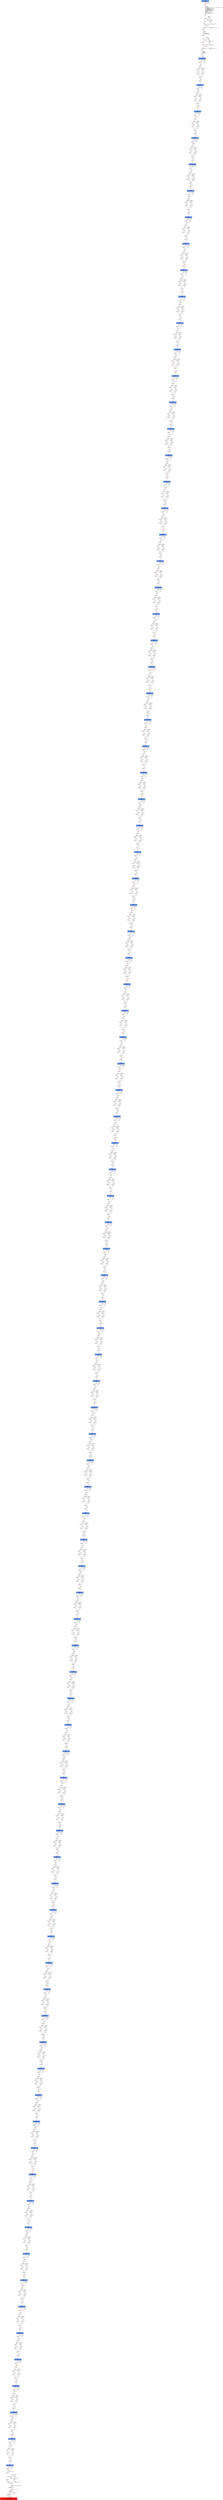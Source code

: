 digraph ARG {
node [style="filled" shape="box" color="white"]
0 [fillcolor="cornflowerblue" label="0 @ N20\nmain entry\nAbstractionState: ABS0: true\n" id="0"]
44 [label="44 @ N61\nmain\n" id="44"]
45 [label="45 @ N24\nmain\n" id="45"]
50 [label="50 @ N26\nmain\n" id="50"]
53 [label="53 @ N28\nmain\n" id="53"]
54 [label="54 @ N29\nmain\n" id="54"]
56 [label="56 @ N35\nmain\n" id="56"]
61 [label="61 @ N38\nmain\n" id="61"]
64 [label="64 @ N39\nmain\n" id="64"]
65 [label="65 @ N40\nmain\n" id="65"]
67 [label="67 @ N43\nmain\n" id="67"]
124648 [fillcolor="cornflowerblue" label="124648 @ N44\nmain\nAbstractionState: ABS8375\n" id="124648"]
124649 [label="124649 @ N45\nmain\n" id="124649"]
124668 [label="124668 @ N48\nmain\n" id="124668"]
124670 [label="124670 @ N50\nmain\n" id="124670"]
124671 [label="124671 @ N52\nmain\n" id="124671"]
124675 [label="124675 @ N49\nmain\n" id="124675"]
124676 [label="124676 @ N54\nmain\n" id="124676"]
124678 [fillcolor="cornflowerblue" label="124678 @ N44\nmain\nAbstractionState: ABS8377\n" id="124678"]
124679 [label="124679 @ N45\nmain\n" id="124679"]
124698 [label="124698 @ N48\nmain\n" id="124698"]
124700 [label="124700 @ N50\nmain\n" id="124700"]
124701 [label="124701 @ N52\nmain\n" id="124701"]
124705 [label="124705 @ N49\nmain\n" id="124705"]
124706 [label="124706 @ N54\nmain\n" id="124706"]
124708 [fillcolor="cornflowerblue" label="124708 @ N44\nmain\nAbstractionState: ABS8379\n" id="124708"]
124709 [label="124709 @ N45\nmain\n" id="124709"]
124728 [label="124728 @ N48\nmain\n" id="124728"]
124730 [label="124730 @ N50\nmain\n" id="124730"]
124731 [label="124731 @ N52\nmain\n" id="124731"]
124735 [label="124735 @ N49\nmain\n" id="124735"]
124736 [label="124736 @ N54\nmain\n" id="124736"]
124738 [fillcolor="cornflowerblue" label="124738 @ N44\nmain\nAbstractionState: ABS8381\n" id="124738"]
124739 [label="124739 @ N45\nmain\n" id="124739"]
124758 [label="124758 @ N48\nmain\n" id="124758"]
124760 [label="124760 @ N50\nmain\n" id="124760"]
124761 [label="124761 @ N52\nmain\n" id="124761"]
124765 [label="124765 @ N49\nmain\n" id="124765"]
124766 [label="124766 @ N54\nmain\n" id="124766"]
124768 [fillcolor="cornflowerblue" label="124768 @ N44\nmain\nAbstractionState: ABS8383\n" id="124768"]
124769 [label="124769 @ N45\nmain\n" id="124769"]
124788 [label="124788 @ N48\nmain\n" id="124788"]
124790 [label="124790 @ N50\nmain\n" id="124790"]
124791 [label="124791 @ N52\nmain\n" id="124791"]
124795 [label="124795 @ N49\nmain\n" id="124795"]
124796 [label="124796 @ N54\nmain\n" id="124796"]
124798 [fillcolor="cornflowerblue" label="124798 @ N44\nmain\nAbstractionState: ABS8385\n" id="124798"]
124799 [label="124799 @ N45\nmain\n" id="124799"]
124818 [label="124818 @ N48\nmain\n" id="124818"]
124820 [label="124820 @ N50\nmain\n" id="124820"]
124821 [label="124821 @ N52\nmain\n" id="124821"]
124825 [label="124825 @ N49\nmain\n" id="124825"]
124826 [label="124826 @ N54\nmain\n" id="124826"]
124828 [fillcolor="cornflowerblue" label="124828 @ N44\nmain\nAbstractionState: ABS8387\n" id="124828"]
124829 [label="124829 @ N45\nmain\n" id="124829"]
124848 [label="124848 @ N48\nmain\n" id="124848"]
124850 [label="124850 @ N50\nmain\n" id="124850"]
124851 [label="124851 @ N52\nmain\n" id="124851"]
124855 [label="124855 @ N49\nmain\n" id="124855"]
124856 [label="124856 @ N54\nmain\n" id="124856"]
124858 [fillcolor="cornflowerblue" label="124858 @ N44\nmain\nAbstractionState: ABS8389\n" id="124858"]
124859 [label="124859 @ N45\nmain\n" id="124859"]
124878 [label="124878 @ N48\nmain\n" id="124878"]
124880 [label="124880 @ N50\nmain\n" id="124880"]
124881 [label="124881 @ N52\nmain\n" id="124881"]
124885 [label="124885 @ N49\nmain\n" id="124885"]
124886 [label="124886 @ N54\nmain\n" id="124886"]
124888 [fillcolor="cornflowerblue" label="124888 @ N44\nmain\nAbstractionState: ABS8391\n" id="124888"]
124889 [label="124889 @ N45\nmain\n" id="124889"]
124908 [label="124908 @ N48\nmain\n" id="124908"]
124910 [label="124910 @ N50\nmain\n" id="124910"]
124911 [label="124911 @ N52\nmain\n" id="124911"]
124915 [label="124915 @ N49\nmain\n" id="124915"]
124916 [label="124916 @ N54\nmain\n" id="124916"]
124918 [fillcolor="cornflowerblue" label="124918 @ N44\nmain\nAbstractionState: ABS8393\n" id="124918"]
124919 [label="124919 @ N45\nmain\n" id="124919"]
124938 [label="124938 @ N48\nmain\n" id="124938"]
124940 [label="124940 @ N50\nmain\n" id="124940"]
124941 [label="124941 @ N52\nmain\n" id="124941"]
124945 [label="124945 @ N49\nmain\n" id="124945"]
124946 [label="124946 @ N54\nmain\n" id="124946"]
124948 [fillcolor="cornflowerblue" label="124948 @ N44\nmain\nAbstractionState: ABS8395\n" id="124948"]
124949 [label="124949 @ N45\nmain\n" id="124949"]
124968 [label="124968 @ N48\nmain\n" id="124968"]
124970 [label="124970 @ N50\nmain\n" id="124970"]
124971 [label="124971 @ N52\nmain\n" id="124971"]
124975 [label="124975 @ N49\nmain\n" id="124975"]
124976 [label="124976 @ N54\nmain\n" id="124976"]
124978 [fillcolor="cornflowerblue" label="124978 @ N44\nmain\nAbstractionState: ABS8397\n" id="124978"]
124979 [label="124979 @ N45\nmain\n" id="124979"]
124998 [label="124998 @ N48\nmain\n" id="124998"]
125000 [label="125000 @ N50\nmain\n" id="125000"]
125001 [label="125001 @ N52\nmain\n" id="125001"]
125005 [label="125005 @ N49\nmain\n" id="125005"]
125006 [label="125006 @ N54\nmain\n" id="125006"]
125008 [fillcolor="cornflowerblue" label="125008 @ N44\nmain\nAbstractionState: ABS8399\n" id="125008"]
125009 [label="125009 @ N45\nmain\n" id="125009"]
125028 [label="125028 @ N48\nmain\n" id="125028"]
125030 [label="125030 @ N50\nmain\n" id="125030"]
125031 [label="125031 @ N52\nmain\n" id="125031"]
125035 [label="125035 @ N49\nmain\n" id="125035"]
125036 [label="125036 @ N54\nmain\n" id="125036"]
125038 [fillcolor="cornflowerblue" label="125038 @ N44\nmain\nAbstractionState: ABS8401\n" id="125038"]
125039 [label="125039 @ N45\nmain\n" id="125039"]
125058 [label="125058 @ N48\nmain\n" id="125058"]
125060 [label="125060 @ N50\nmain\n" id="125060"]
125061 [label="125061 @ N52\nmain\n" id="125061"]
125065 [label="125065 @ N49\nmain\n" id="125065"]
125066 [label="125066 @ N54\nmain\n" id="125066"]
125068 [fillcolor="cornflowerblue" label="125068 @ N44\nmain\nAbstractionState: ABS8403\n" id="125068"]
125069 [label="125069 @ N45\nmain\n" id="125069"]
125088 [label="125088 @ N48\nmain\n" id="125088"]
125090 [label="125090 @ N50\nmain\n" id="125090"]
125091 [label="125091 @ N52\nmain\n" id="125091"]
125095 [label="125095 @ N49\nmain\n" id="125095"]
125096 [label="125096 @ N54\nmain\n" id="125096"]
125098 [fillcolor="cornflowerblue" label="125098 @ N44\nmain\nAbstractionState: ABS8405\n" id="125098"]
125099 [label="125099 @ N45\nmain\n" id="125099"]
125118 [label="125118 @ N48\nmain\n" id="125118"]
125120 [label="125120 @ N50\nmain\n" id="125120"]
125121 [label="125121 @ N52\nmain\n" id="125121"]
125125 [label="125125 @ N49\nmain\n" id="125125"]
125126 [label="125126 @ N54\nmain\n" id="125126"]
125128 [fillcolor="cornflowerblue" label="125128 @ N44\nmain\nAbstractionState: ABS8407\n" id="125128"]
125129 [label="125129 @ N45\nmain\n" id="125129"]
125148 [label="125148 @ N48\nmain\n" id="125148"]
125150 [label="125150 @ N50\nmain\n" id="125150"]
125151 [label="125151 @ N52\nmain\n" id="125151"]
125155 [label="125155 @ N49\nmain\n" id="125155"]
125156 [label="125156 @ N54\nmain\n" id="125156"]
125158 [fillcolor="cornflowerblue" label="125158 @ N44\nmain\nAbstractionState: ABS8409\n" id="125158"]
125159 [label="125159 @ N45\nmain\n" id="125159"]
125178 [label="125178 @ N48\nmain\n" id="125178"]
125180 [label="125180 @ N50\nmain\n" id="125180"]
125181 [label="125181 @ N52\nmain\n" id="125181"]
125185 [label="125185 @ N49\nmain\n" id="125185"]
125186 [label="125186 @ N54\nmain\n" id="125186"]
125188 [fillcolor="cornflowerblue" label="125188 @ N44\nmain\nAbstractionState: ABS8411\n" id="125188"]
125189 [label="125189 @ N45\nmain\n" id="125189"]
125208 [label="125208 @ N48\nmain\n" id="125208"]
125210 [label="125210 @ N50\nmain\n" id="125210"]
125211 [label="125211 @ N52\nmain\n" id="125211"]
125215 [label="125215 @ N49\nmain\n" id="125215"]
125216 [label="125216 @ N54\nmain\n" id="125216"]
125218 [fillcolor="cornflowerblue" label="125218 @ N44\nmain\nAbstractionState: ABS8413\n" id="125218"]
125219 [label="125219 @ N45\nmain\n" id="125219"]
125238 [label="125238 @ N48\nmain\n" id="125238"]
125240 [label="125240 @ N50\nmain\n" id="125240"]
125241 [label="125241 @ N52\nmain\n" id="125241"]
125245 [label="125245 @ N49\nmain\n" id="125245"]
125246 [label="125246 @ N54\nmain\n" id="125246"]
125248 [fillcolor="cornflowerblue" label="125248 @ N44\nmain\nAbstractionState: ABS8415\n" id="125248"]
125249 [label="125249 @ N45\nmain\n" id="125249"]
125268 [label="125268 @ N48\nmain\n" id="125268"]
125270 [label="125270 @ N50\nmain\n" id="125270"]
125271 [label="125271 @ N52\nmain\n" id="125271"]
125275 [label="125275 @ N49\nmain\n" id="125275"]
125276 [label="125276 @ N54\nmain\n" id="125276"]
125278 [fillcolor="cornflowerblue" label="125278 @ N44\nmain\nAbstractionState: ABS8417\n" id="125278"]
125279 [label="125279 @ N45\nmain\n" id="125279"]
125298 [label="125298 @ N48\nmain\n" id="125298"]
125300 [label="125300 @ N50\nmain\n" id="125300"]
125301 [label="125301 @ N52\nmain\n" id="125301"]
125305 [label="125305 @ N49\nmain\n" id="125305"]
125306 [label="125306 @ N54\nmain\n" id="125306"]
125308 [fillcolor="cornflowerblue" label="125308 @ N44\nmain\nAbstractionState: ABS8419\n" id="125308"]
125309 [label="125309 @ N45\nmain\n" id="125309"]
125328 [label="125328 @ N48\nmain\n" id="125328"]
125330 [label="125330 @ N50\nmain\n" id="125330"]
125331 [label="125331 @ N52\nmain\n" id="125331"]
125335 [label="125335 @ N49\nmain\n" id="125335"]
125336 [label="125336 @ N54\nmain\n" id="125336"]
125338 [fillcolor="cornflowerblue" label="125338 @ N44\nmain\nAbstractionState: ABS8421\n" id="125338"]
125339 [label="125339 @ N45\nmain\n" id="125339"]
125358 [label="125358 @ N48\nmain\n" id="125358"]
125360 [label="125360 @ N50\nmain\n" id="125360"]
125361 [label="125361 @ N52\nmain\n" id="125361"]
125365 [label="125365 @ N49\nmain\n" id="125365"]
125366 [label="125366 @ N54\nmain\n" id="125366"]
125368 [fillcolor="cornflowerblue" label="125368 @ N44\nmain\nAbstractionState: ABS8423\n" id="125368"]
125369 [label="125369 @ N45\nmain\n" id="125369"]
125388 [label="125388 @ N48\nmain\n" id="125388"]
125390 [label="125390 @ N50\nmain\n" id="125390"]
125391 [label="125391 @ N52\nmain\n" id="125391"]
125395 [label="125395 @ N49\nmain\n" id="125395"]
125396 [label="125396 @ N54\nmain\n" id="125396"]
125398 [fillcolor="cornflowerblue" label="125398 @ N44\nmain\nAbstractionState: ABS8425\n" id="125398"]
125399 [label="125399 @ N45\nmain\n" id="125399"]
125418 [label="125418 @ N48\nmain\n" id="125418"]
125420 [label="125420 @ N50\nmain\n" id="125420"]
125421 [label="125421 @ N52\nmain\n" id="125421"]
125425 [label="125425 @ N49\nmain\n" id="125425"]
125426 [label="125426 @ N54\nmain\n" id="125426"]
125428 [fillcolor="cornflowerblue" label="125428 @ N44\nmain\nAbstractionState: ABS8427\n" id="125428"]
125429 [label="125429 @ N45\nmain\n" id="125429"]
125448 [label="125448 @ N48\nmain\n" id="125448"]
125450 [label="125450 @ N50\nmain\n" id="125450"]
125451 [label="125451 @ N52\nmain\n" id="125451"]
125455 [label="125455 @ N49\nmain\n" id="125455"]
125456 [label="125456 @ N54\nmain\n" id="125456"]
125458 [fillcolor="cornflowerblue" label="125458 @ N44\nmain\nAbstractionState: ABS8429\n" id="125458"]
125459 [label="125459 @ N45\nmain\n" id="125459"]
125478 [label="125478 @ N48\nmain\n" id="125478"]
125480 [label="125480 @ N50\nmain\n" id="125480"]
125481 [label="125481 @ N52\nmain\n" id="125481"]
125485 [label="125485 @ N49\nmain\n" id="125485"]
125486 [label="125486 @ N54\nmain\n" id="125486"]
125488 [fillcolor="cornflowerblue" label="125488 @ N44\nmain\nAbstractionState: ABS8431\n" id="125488"]
125489 [label="125489 @ N45\nmain\n" id="125489"]
125508 [label="125508 @ N48\nmain\n" id="125508"]
125510 [label="125510 @ N50\nmain\n" id="125510"]
125511 [label="125511 @ N52\nmain\n" id="125511"]
125515 [label="125515 @ N49\nmain\n" id="125515"]
125516 [label="125516 @ N54\nmain\n" id="125516"]
125518 [fillcolor="cornflowerblue" label="125518 @ N44\nmain\nAbstractionState: ABS8433\n" id="125518"]
125519 [label="125519 @ N45\nmain\n" id="125519"]
125538 [label="125538 @ N48\nmain\n" id="125538"]
125540 [label="125540 @ N50\nmain\n" id="125540"]
125541 [label="125541 @ N52\nmain\n" id="125541"]
125545 [label="125545 @ N49\nmain\n" id="125545"]
125546 [label="125546 @ N54\nmain\n" id="125546"]
125548 [fillcolor="cornflowerblue" label="125548 @ N44\nmain\nAbstractionState: ABS8435\n" id="125548"]
125549 [label="125549 @ N45\nmain\n" id="125549"]
125568 [label="125568 @ N48\nmain\n" id="125568"]
125570 [label="125570 @ N50\nmain\n" id="125570"]
125571 [label="125571 @ N52\nmain\n" id="125571"]
125575 [label="125575 @ N49\nmain\n" id="125575"]
125576 [label="125576 @ N54\nmain\n" id="125576"]
125578 [fillcolor="cornflowerblue" label="125578 @ N44\nmain\nAbstractionState: ABS8437\n" id="125578"]
125579 [label="125579 @ N45\nmain\n" id="125579"]
125598 [label="125598 @ N48\nmain\n" id="125598"]
125600 [label="125600 @ N50\nmain\n" id="125600"]
125601 [label="125601 @ N52\nmain\n" id="125601"]
125605 [label="125605 @ N49\nmain\n" id="125605"]
125606 [label="125606 @ N54\nmain\n" id="125606"]
125608 [fillcolor="cornflowerblue" label="125608 @ N44\nmain\nAbstractionState: ABS8439\n" id="125608"]
125609 [label="125609 @ N45\nmain\n" id="125609"]
125628 [label="125628 @ N48\nmain\n" id="125628"]
125630 [label="125630 @ N50\nmain\n" id="125630"]
125631 [label="125631 @ N52\nmain\n" id="125631"]
125635 [label="125635 @ N49\nmain\n" id="125635"]
125636 [label="125636 @ N54\nmain\n" id="125636"]
125638 [fillcolor="cornflowerblue" label="125638 @ N44\nmain\nAbstractionState: ABS8441\n" id="125638"]
125639 [label="125639 @ N45\nmain\n" id="125639"]
125658 [label="125658 @ N48\nmain\n" id="125658"]
125660 [label="125660 @ N50\nmain\n" id="125660"]
125661 [label="125661 @ N52\nmain\n" id="125661"]
125665 [label="125665 @ N49\nmain\n" id="125665"]
125666 [label="125666 @ N54\nmain\n" id="125666"]
125668 [fillcolor="cornflowerblue" label="125668 @ N44\nmain\nAbstractionState: ABS8443\n" id="125668"]
125669 [label="125669 @ N45\nmain\n" id="125669"]
125688 [label="125688 @ N48\nmain\n" id="125688"]
125690 [label="125690 @ N50\nmain\n" id="125690"]
125691 [label="125691 @ N52\nmain\n" id="125691"]
125695 [label="125695 @ N49\nmain\n" id="125695"]
125696 [label="125696 @ N54\nmain\n" id="125696"]
125698 [fillcolor="cornflowerblue" label="125698 @ N44\nmain\nAbstractionState: ABS8445\n" id="125698"]
125699 [label="125699 @ N45\nmain\n" id="125699"]
125718 [label="125718 @ N48\nmain\n" id="125718"]
125720 [label="125720 @ N50\nmain\n" id="125720"]
125721 [label="125721 @ N52\nmain\n" id="125721"]
125725 [label="125725 @ N49\nmain\n" id="125725"]
125726 [label="125726 @ N54\nmain\n" id="125726"]
125728 [fillcolor="cornflowerblue" label="125728 @ N44\nmain\nAbstractionState: ABS8447\n" id="125728"]
125729 [label="125729 @ N45\nmain\n" id="125729"]
125748 [label="125748 @ N48\nmain\n" id="125748"]
125750 [label="125750 @ N50\nmain\n" id="125750"]
125751 [label="125751 @ N52\nmain\n" id="125751"]
125755 [label="125755 @ N49\nmain\n" id="125755"]
125756 [label="125756 @ N54\nmain\n" id="125756"]
125758 [fillcolor="cornflowerblue" label="125758 @ N44\nmain\nAbstractionState: ABS8449\n" id="125758"]
125759 [label="125759 @ N45\nmain\n" id="125759"]
125778 [label="125778 @ N48\nmain\n" id="125778"]
125780 [label="125780 @ N50\nmain\n" id="125780"]
125781 [label="125781 @ N52\nmain\n" id="125781"]
125785 [label="125785 @ N49\nmain\n" id="125785"]
125786 [label="125786 @ N54\nmain\n" id="125786"]
125788 [fillcolor="cornflowerblue" label="125788 @ N44\nmain\nAbstractionState: ABS8451\n" id="125788"]
125789 [label="125789 @ N45\nmain\n" id="125789"]
125808 [label="125808 @ N48\nmain\n" id="125808"]
125810 [label="125810 @ N50\nmain\n" id="125810"]
125811 [label="125811 @ N52\nmain\n" id="125811"]
125815 [label="125815 @ N49\nmain\n" id="125815"]
125816 [label="125816 @ N54\nmain\n" id="125816"]
125818 [fillcolor="cornflowerblue" label="125818 @ N44\nmain\nAbstractionState: ABS8453\n" id="125818"]
125819 [label="125819 @ N45\nmain\n" id="125819"]
125838 [label="125838 @ N48\nmain\n" id="125838"]
125840 [label="125840 @ N50\nmain\n" id="125840"]
125841 [label="125841 @ N52\nmain\n" id="125841"]
125845 [label="125845 @ N49\nmain\n" id="125845"]
125846 [label="125846 @ N54\nmain\n" id="125846"]
125848 [fillcolor="cornflowerblue" label="125848 @ N44\nmain\nAbstractionState: ABS8455\n" id="125848"]
125849 [label="125849 @ N45\nmain\n" id="125849"]
125868 [label="125868 @ N48\nmain\n" id="125868"]
125870 [label="125870 @ N50\nmain\n" id="125870"]
125871 [label="125871 @ N52\nmain\n" id="125871"]
125875 [label="125875 @ N49\nmain\n" id="125875"]
125876 [label="125876 @ N54\nmain\n" id="125876"]
125878 [fillcolor="cornflowerblue" label="125878 @ N44\nmain\nAbstractionState: ABS8457\n" id="125878"]
125879 [label="125879 @ N45\nmain\n" id="125879"]
125898 [label="125898 @ N48\nmain\n" id="125898"]
125900 [label="125900 @ N50\nmain\n" id="125900"]
125901 [label="125901 @ N52\nmain\n" id="125901"]
125905 [label="125905 @ N49\nmain\n" id="125905"]
125906 [label="125906 @ N54\nmain\n" id="125906"]
125908 [fillcolor="cornflowerblue" label="125908 @ N44\nmain\nAbstractionState: ABS8459\n" id="125908"]
125909 [label="125909 @ N45\nmain\n" id="125909"]
125928 [label="125928 @ N48\nmain\n" id="125928"]
125930 [label="125930 @ N50\nmain\n" id="125930"]
125931 [label="125931 @ N52\nmain\n" id="125931"]
125935 [label="125935 @ N49\nmain\n" id="125935"]
125936 [label="125936 @ N54\nmain\n" id="125936"]
125938 [fillcolor="cornflowerblue" label="125938 @ N44\nmain\nAbstractionState: ABS8461\n" id="125938"]
125939 [label="125939 @ N45\nmain\n" id="125939"]
125958 [label="125958 @ N48\nmain\n" id="125958"]
125960 [label="125960 @ N50\nmain\n" id="125960"]
125961 [label="125961 @ N52\nmain\n" id="125961"]
125965 [label="125965 @ N49\nmain\n" id="125965"]
125966 [label="125966 @ N54\nmain\n" id="125966"]
125968 [fillcolor="cornflowerblue" label="125968 @ N44\nmain\nAbstractionState: ABS8463\n" id="125968"]
125969 [label="125969 @ N45\nmain\n" id="125969"]
125988 [label="125988 @ N48\nmain\n" id="125988"]
125990 [label="125990 @ N50\nmain\n" id="125990"]
125991 [label="125991 @ N52\nmain\n" id="125991"]
125995 [label="125995 @ N49\nmain\n" id="125995"]
125996 [label="125996 @ N54\nmain\n" id="125996"]
125998 [fillcolor="cornflowerblue" label="125998 @ N44\nmain\nAbstractionState: ABS8465\n" id="125998"]
125999 [label="125999 @ N45\nmain\n" id="125999"]
126018 [label="126018 @ N48\nmain\n" id="126018"]
126020 [label="126020 @ N50\nmain\n" id="126020"]
126021 [label="126021 @ N52\nmain\n" id="126021"]
126025 [label="126025 @ N49\nmain\n" id="126025"]
126026 [label="126026 @ N54\nmain\n" id="126026"]
126028 [fillcolor="cornflowerblue" label="126028 @ N44\nmain\nAbstractionState: ABS8467\n" id="126028"]
126029 [label="126029 @ N45\nmain\n" id="126029"]
126048 [label="126048 @ N48\nmain\n" id="126048"]
126050 [label="126050 @ N50\nmain\n" id="126050"]
126051 [label="126051 @ N52\nmain\n" id="126051"]
126055 [label="126055 @ N49\nmain\n" id="126055"]
126056 [label="126056 @ N54\nmain\n" id="126056"]
126058 [fillcolor="cornflowerblue" label="126058 @ N44\nmain\nAbstractionState: ABS8469\n" id="126058"]
126059 [label="126059 @ N45\nmain\n" id="126059"]
126078 [label="126078 @ N48\nmain\n" id="126078"]
126080 [label="126080 @ N50\nmain\n" id="126080"]
126081 [label="126081 @ N52\nmain\n" id="126081"]
126085 [label="126085 @ N49\nmain\n" id="126085"]
126086 [label="126086 @ N54\nmain\n" id="126086"]
126088 [fillcolor="cornflowerblue" label="126088 @ N44\nmain\nAbstractionState: ABS8471\n" id="126088"]
126089 [label="126089 @ N45\nmain\n" id="126089"]
126108 [label="126108 @ N48\nmain\n" id="126108"]
126110 [label="126110 @ N50\nmain\n" id="126110"]
126111 [label="126111 @ N52\nmain\n" id="126111"]
126115 [label="126115 @ N49\nmain\n" id="126115"]
126116 [label="126116 @ N54\nmain\n" id="126116"]
126118 [fillcolor="cornflowerblue" label="126118 @ N44\nmain\nAbstractionState: ABS8473\n" id="126118"]
126119 [label="126119 @ N45\nmain\n" id="126119"]
126138 [label="126138 @ N48\nmain\n" id="126138"]
126140 [label="126140 @ N50\nmain\n" id="126140"]
126141 [label="126141 @ N52\nmain\n" id="126141"]
126145 [label="126145 @ N49\nmain\n" id="126145"]
126146 [label="126146 @ N54\nmain\n" id="126146"]
126148 [fillcolor="cornflowerblue" label="126148 @ N44\nmain\nAbstractionState: ABS8475\n" id="126148"]
126149 [label="126149 @ N45\nmain\n" id="126149"]
126168 [label="126168 @ N48\nmain\n" id="126168"]
126170 [label="126170 @ N50\nmain\n" id="126170"]
126171 [label="126171 @ N52\nmain\n" id="126171"]
126175 [label="126175 @ N49\nmain\n" id="126175"]
126176 [label="126176 @ N54\nmain\n" id="126176"]
126178 [fillcolor="cornflowerblue" label="126178 @ N44\nmain\nAbstractionState: ABS8477\n" id="126178"]
126179 [label="126179 @ N45\nmain\n" id="126179"]
126198 [label="126198 @ N48\nmain\n" id="126198"]
126200 [label="126200 @ N50\nmain\n" id="126200"]
126201 [label="126201 @ N52\nmain\n" id="126201"]
126205 [label="126205 @ N49\nmain\n" id="126205"]
126206 [label="126206 @ N54\nmain\n" id="126206"]
126208 [fillcolor="cornflowerblue" label="126208 @ N44\nmain\nAbstractionState: ABS8479\n" id="126208"]
126209 [label="126209 @ N45\nmain\n" id="126209"]
126228 [label="126228 @ N48\nmain\n" id="126228"]
126230 [label="126230 @ N50\nmain\n" id="126230"]
126231 [label="126231 @ N52\nmain\n" id="126231"]
126235 [label="126235 @ N49\nmain\n" id="126235"]
126236 [label="126236 @ N54\nmain\n" id="126236"]
126238 [fillcolor="cornflowerblue" label="126238 @ N44\nmain\nAbstractionState: ABS8481\n" id="126238"]
126239 [label="126239 @ N45\nmain\n" id="126239"]
126258 [label="126258 @ N48\nmain\n" id="126258"]
126260 [label="126260 @ N50\nmain\n" id="126260"]
126261 [label="126261 @ N52\nmain\n" id="126261"]
126265 [label="126265 @ N49\nmain\n" id="126265"]
126266 [label="126266 @ N54\nmain\n" id="126266"]
126268 [fillcolor="cornflowerblue" label="126268 @ N44\nmain\nAbstractionState: ABS8483\n" id="126268"]
126269 [label="126269 @ N45\nmain\n" id="126269"]
126288 [label="126288 @ N48\nmain\n" id="126288"]
126290 [label="126290 @ N50\nmain\n" id="126290"]
126291 [label="126291 @ N52\nmain\n" id="126291"]
126295 [label="126295 @ N49\nmain\n" id="126295"]
126296 [label="126296 @ N54\nmain\n" id="126296"]
126298 [fillcolor="cornflowerblue" label="126298 @ N44\nmain\nAbstractionState: ABS8485\n" id="126298"]
126299 [label="126299 @ N45\nmain\n" id="126299"]
126318 [label="126318 @ N48\nmain\n" id="126318"]
126320 [label="126320 @ N50\nmain\n" id="126320"]
126321 [label="126321 @ N52\nmain\n" id="126321"]
126325 [label="126325 @ N49\nmain\n" id="126325"]
126326 [label="126326 @ N54\nmain\n" id="126326"]
126328 [fillcolor="cornflowerblue" label="126328 @ N44\nmain\nAbstractionState: ABS8487\n" id="126328"]
126329 [label="126329 @ N45\nmain\n" id="126329"]
126348 [label="126348 @ N48\nmain\n" id="126348"]
126350 [label="126350 @ N50\nmain\n" id="126350"]
126351 [label="126351 @ N52\nmain\n" id="126351"]
126355 [label="126355 @ N49\nmain\n" id="126355"]
126356 [label="126356 @ N54\nmain\n" id="126356"]
126358 [fillcolor="cornflowerblue" label="126358 @ N44\nmain\nAbstractionState: ABS8489\n" id="126358"]
126359 [label="126359 @ N45\nmain\n" id="126359"]
126378 [label="126378 @ N48\nmain\n" id="126378"]
126380 [label="126380 @ N50\nmain\n" id="126380"]
126381 [label="126381 @ N52\nmain\n" id="126381"]
126385 [label="126385 @ N49\nmain\n" id="126385"]
126386 [label="126386 @ N54\nmain\n" id="126386"]
126388 [fillcolor="cornflowerblue" label="126388 @ N44\nmain\nAbstractionState: ABS8491\n" id="126388"]
126389 [label="126389 @ N45\nmain\n" id="126389"]
126408 [label="126408 @ N48\nmain\n" id="126408"]
126410 [label="126410 @ N50\nmain\n" id="126410"]
126411 [label="126411 @ N52\nmain\n" id="126411"]
126415 [label="126415 @ N49\nmain\n" id="126415"]
126416 [label="126416 @ N54\nmain\n" id="126416"]
126418 [fillcolor="cornflowerblue" label="126418 @ N44\nmain\nAbstractionState: ABS8493\n" id="126418"]
126419 [label="126419 @ N45\nmain\n" id="126419"]
126438 [label="126438 @ N48\nmain\n" id="126438"]
126440 [label="126440 @ N50\nmain\n" id="126440"]
126441 [label="126441 @ N52\nmain\n" id="126441"]
126445 [label="126445 @ N49\nmain\n" id="126445"]
126446 [label="126446 @ N54\nmain\n" id="126446"]
126448 [fillcolor="cornflowerblue" label="126448 @ N44\nmain\nAbstractionState: ABS8495\n" id="126448"]
126449 [label="126449 @ N45\nmain\n" id="126449"]
126468 [label="126468 @ N48\nmain\n" id="126468"]
126470 [label="126470 @ N50\nmain\n" id="126470"]
126471 [label="126471 @ N52\nmain\n" id="126471"]
126475 [label="126475 @ N49\nmain\n" id="126475"]
126476 [label="126476 @ N54\nmain\n" id="126476"]
126478 [fillcolor="cornflowerblue" label="126478 @ N44\nmain\nAbstractionState: ABS8497\n" id="126478"]
126479 [label="126479 @ N45\nmain\n" id="126479"]
126498 [label="126498 @ N48\nmain\n" id="126498"]
126500 [label="126500 @ N50\nmain\n" id="126500"]
126501 [label="126501 @ N52\nmain\n" id="126501"]
126505 [label="126505 @ N49\nmain\n" id="126505"]
126506 [label="126506 @ N54\nmain\n" id="126506"]
126508 [fillcolor="cornflowerblue" label="126508 @ N44\nmain\nAbstractionState: ABS8499\n" id="126508"]
126509 [label="126509 @ N45\nmain\n" id="126509"]
126528 [label="126528 @ N48\nmain\n" id="126528"]
126530 [label="126530 @ N50\nmain\n" id="126530"]
126531 [label="126531 @ N52\nmain\n" id="126531"]
126535 [label="126535 @ N49\nmain\n" id="126535"]
126536 [label="126536 @ N54\nmain\n" id="126536"]
126538 [fillcolor="cornflowerblue" label="126538 @ N44\nmain\nAbstractionState: ABS8501\n" id="126538"]
126539 [label="126539 @ N45\nmain\n" id="126539"]
126558 [label="126558 @ N48\nmain\n" id="126558"]
126560 [label="126560 @ N50\nmain\n" id="126560"]
126561 [label="126561 @ N52\nmain\n" id="126561"]
126565 [label="126565 @ N49\nmain\n" id="126565"]
126566 [label="126566 @ N54\nmain\n" id="126566"]
126568 [fillcolor="cornflowerblue" label="126568 @ N44\nmain\nAbstractionState: ABS8503\n" id="126568"]
126569 [label="126569 @ N45\nmain\n" id="126569"]
126588 [label="126588 @ N48\nmain\n" id="126588"]
126590 [label="126590 @ N50\nmain\n" id="126590"]
126591 [label="126591 @ N52\nmain\n" id="126591"]
126595 [label="126595 @ N49\nmain\n" id="126595"]
126596 [label="126596 @ N54\nmain\n" id="126596"]
126598 [fillcolor="cornflowerblue" label="126598 @ N44\nmain\nAbstractionState: ABS8505\n" id="126598"]
126599 [label="126599 @ N45\nmain\n" id="126599"]
126618 [label="126618 @ N48\nmain\n" id="126618"]
126620 [label="126620 @ N50\nmain\n" id="126620"]
126621 [label="126621 @ N52\nmain\n" id="126621"]
126625 [label="126625 @ N49\nmain\n" id="126625"]
126626 [label="126626 @ N54\nmain\n" id="126626"]
126628 [fillcolor="cornflowerblue" label="126628 @ N44\nmain\nAbstractionState: ABS8507\n" id="126628"]
126629 [label="126629 @ N45\nmain\n" id="126629"]
126648 [label="126648 @ N48\nmain\n" id="126648"]
126650 [label="126650 @ N50\nmain\n" id="126650"]
126651 [label="126651 @ N52\nmain\n" id="126651"]
126655 [label="126655 @ N49\nmain\n" id="126655"]
126656 [label="126656 @ N54\nmain\n" id="126656"]
126658 [fillcolor="cornflowerblue" label="126658 @ N44\nmain\nAbstractionState: ABS8509\n" id="126658"]
126659 [label="126659 @ N45\nmain\n" id="126659"]
126678 [label="126678 @ N48\nmain\n" id="126678"]
126680 [label="126680 @ N50\nmain\n" id="126680"]
126681 [label="126681 @ N52\nmain\n" id="126681"]
126685 [label="126685 @ N49\nmain\n" id="126685"]
126686 [label="126686 @ N54\nmain\n" id="126686"]
126688 [fillcolor="cornflowerblue" label="126688 @ N44\nmain\nAbstractionState: ABS8511\n" id="126688"]
126689 [label="126689 @ N45\nmain\n" id="126689"]
126708 [label="126708 @ N48\nmain\n" id="126708"]
126710 [label="126710 @ N50\nmain\n" id="126710"]
126711 [label="126711 @ N52\nmain\n" id="126711"]
126715 [label="126715 @ N49\nmain\n" id="126715"]
126716 [label="126716 @ N54\nmain\n" id="126716"]
126718 [fillcolor="cornflowerblue" label="126718 @ N44\nmain\nAbstractionState: ABS8513\n" id="126718"]
126719 [label="126719 @ N45\nmain\n" id="126719"]
126738 [label="126738 @ N48\nmain\n" id="126738"]
126740 [label="126740 @ N50\nmain\n" id="126740"]
126741 [label="126741 @ N52\nmain\n" id="126741"]
126745 [label="126745 @ N49\nmain\n" id="126745"]
126746 [label="126746 @ N54\nmain\n" id="126746"]
126748 [fillcolor="cornflowerblue" label="126748 @ N44\nmain\nAbstractionState: ABS8515\n" id="126748"]
126749 [label="126749 @ N45\nmain\n" id="126749"]
126768 [label="126768 @ N48\nmain\n" id="126768"]
126770 [label="126770 @ N50\nmain\n" id="126770"]
126771 [label="126771 @ N52\nmain\n" id="126771"]
126775 [label="126775 @ N49\nmain\n" id="126775"]
126776 [label="126776 @ N54\nmain\n" id="126776"]
126778 [fillcolor="cornflowerblue" label="126778 @ N44\nmain\nAbstractionState: ABS8517\n" id="126778"]
126779 [label="126779 @ N45\nmain\n" id="126779"]
126798 [label="126798 @ N48\nmain\n" id="126798"]
126800 [label="126800 @ N50\nmain\n" id="126800"]
126801 [label="126801 @ N52\nmain\n" id="126801"]
126805 [label="126805 @ N49\nmain\n" id="126805"]
126806 [label="126806 @ N54\nmain\n" id="126806"]
126808 [fillcolor="cornflowerblue" label="126808 @ N44\nmain\nAbstractionState: ABS8519\n" id="126808"]
126809 [label="126809 @ N45\nmain\n" id="126809"]
126828 [label="126828 @ N48\nmain\n" id="126828"]
126830 [label="126830 @ N50\nmain\n" id="126830"]
126831 [label="126831 @ N52\nmain\n" id="126831"]
126835 [label="126835 @ N49\nmain\n" id="126835"]
126836 [label="126836 @ N54\nmain\n" id="126836"]
126838 [fillcolor="cornflowerblue" label="126838 @ N44\nmain\nAbstractionState: ABS8521\n" id="126838"]
126839 [label="126839 @ N45\nmain\n" id="126839"]
126858 [label="126858 @ N48\nmain\n" id="126858"]
126860 [label="126860 @ N50\nmain\n" id="126860"]
126861 [label="126861 @ N52\nmain\n" id="126861"]
126865 [label="126865 @ N49\nmain\n" id="126865"]
126866 [label="126866 @ N54\nmain\n" id="126866"]
126868 [fillcolor="cornflowerblue" label="126868 @ N44\nmain\nAbstractionState: ABS8523\n" id="126868"]
126869 [label="126869 @ N45\nmain\n" id="126869"]
126888 [label="126888 @ N48\nmain\n" id="126888"]
126890 [label="126890 @ N50\nmain\n" id="126890"]
126891 [label="126891 @ N52\nmain\n" id="126891"]
126895 [label="126895 @ N49\nmain\n" id="126895"]
126896 [label="126896 @ N54\nmain\n" id="126896"]
126898 [fillcolor="cornflowerblue" label="126898 @ N44\nmain\nAbstractionState: ABS8525\n" id="126898"]
126899 [label="126899 @ N45\nmain\n" id="126899"]
126918 [label="126918 @ N48\nmain\n" id="126918"]
126920 [label="126920 @ N50\nmain\n" id="126920"]
126921 [label="126921 @ N52\nmain\n" id="126921"]
126925 [label="126925 @ N49\nmain\n" id="126925"]
126926 [label="126926 @ N54\nmain\n" id="126926"]
126928 [fillcolor="cornflowerblue" label="126928 @ N44\nmain\nAbstractionState: ABS8527\n" id="126928"]
126929 [label="126929 @ N45\nmain\n" id="126929"]
126948 [label="126948 @ N48\nmain\n" id="126948"]
126950 [label="126950 @ N50\nmain\n" id="126950"]
126951 [label="126951 @ N52\nmain\n" id="126951"]
126955 [label="126955 @ N49\nmain\n" id="126955"]
126956 [label="126956 @ N54\nmain\n" id="126956"]
126958 [fillcolor="cornflowerblue" label="126958 @ N44\nmain\nAbstractionState: ABS8529\n" id="126958"]
126959 [label="126959 @ N45\nmain\n" id="126959"]
126978 [label="126978 @ N48\nmain\n" id="126978"]
126980 [label="126980 @ N50\nmain\n" id="126980"]
126981 [label="126981 @ N52\nmain\n" id="126981"]
126985 [label="126985 @ N49\nmain\n" id="126985"]
126986 [label="126986 @ N54\nmain\n" id="126986"]
126988 [fillcolor="cornflowerblue" label="126988 @ N44\nmain\nAbstractionState: ABS8531\n" id="126988"]
126989 [label="126989 @ N45\nmain\n" id="126989"]
127008 [label="127008 @ N48\nmain\n" id="127008"]
127010 [label="127010 @ N50\nmain\n" id="127010"]
127011 [label="127011 @ N52\nmain\n" id="127011"]
127015 [label="127015 @ N49\nmain\n" id="127015"]
127016 [label="127016 @ N54\nmain\n" id="127016"]
127018 [fillcolor="cornflowerblue" label="127018 @ N44\nmain\nAbstractionState: ABS8533\n" id="127018"]
127019 [label="127019 @ N45\nmain\n" id="127019"]
127038 [label="127038 @ N48\nmain\n" id="127038"]
127040 [label="127040 @ N50\nmain\n" id="127040"]
127041 [label="127041 @ N52\nmain\n" id="127041"]
127045 [label="127045 @ N49\nmain\n" id="127045"]
127046 [label="127046 @ N54\nmain\n" id="127046"]
127048 [fillcolor="cornflowerblue" label="127048 @ N44\nmain\nAbstractionState: ABS8535\n" id="127048"]
127049 [label="127049 @ N45\nmain\n" id="127049"]
127068 [label="127068 @ N48\nmain\n" id="127068"]
127070 [label="127070 @ N50\nmain\n" id="127070"]
127071 [label="127071 @ N52\nmain\n" id="127071"]
127075 [label="127075 @ N49\nmain\n" id="127075"]
127076 [label="127076 @ N54\nmain\n" id="127076"]
127078 [fillcolor="cornflowerblue" label="127078 @ N44\nmain\nAbstractionState: ABS8537\n" id="127078"]
127079 [label="127079 @ N45\nmain\n" id="127079"]
127098 [label="127098 @ N48\nmain\n" id="127098"]
127100 [label="127100 @ N50\nmain\n" id="127100"]
127101 [label="127101 @ N52\nmain\n" id="127101"]
127105 [label="127105 @ N49\nmain\n" id="127105"]
127106 [label="127106 @ N54\nmain\n" id="127106"]
127108 [fillcolor="cornflowerblue" label="127108 @ N44\nmain\nAbstractionState: ABS8539\n" id="127108"]
127109 [label="127109 @ N45\nmain\n" id="127109"]
127128 [label="127128 @ N48\nmain\n" id="127128"]
127130 [label="127130 @ N50\nmain\n" id="127130"]
127131 [label="127131 @ N52\nmain\n" id="127131"]
127135 [label="127135 @ N49\nmain\n" id="127135"]
127136 [label="127136 @ N54\nmain\n" id="127136"]
127138 [fillcolor="cornflowerblue" label="127138 @ N44\nmain\nAbstractionState: ABS8541\n" id="127138"]
127139 [label="127139 @ N45\nmain\n" id="127139"]
127158 [label="127158 @ N48\nmain\n" id="127158"]
127160 [label="127160 @ N50\nmain\n" id="127160"]
127161 [label="127161 @ N52\nmain\n" id="127161"]
127165 [label="127165 @ N49\nmain\n" id="127165"]
127166 [label="127166 @ N54\nmain\n" id="127166"]
127168 [fillcolor="cornflowerblue" label="127168 @ N44\nmain\nAbstractionState: ABS8543\n" id="127168"]
127169 [label="127169 @ N45\nmain\n" id="127169"]
127188 [label="127188 @ N48\nmain\n" id="127188"]
127190 [label="127190 @ N50\nmain\n" id="127190"]
127191 [label="127191 @ N52\nmain\n" id="127191"]
127195 [label="127195 @ N49\nmain\n" id="127195"]
127196 [label="127196 @ N54\nmain\n" id="127196"]
127198 [fillcolor="cornflowerblue" label="127198 @ N44\nmain\nAbstractionState: ABS8545\n" id="127198"]
127199 [label="127199 @ N45\nmain\n" id="127199"]
127218 [label="127218 @ N48\nmain\n" id="127218"]
127220 [label="127220 @ N50\nmain\n" id="127220"]
127221 [label="127221 @ N52\nmain\n" id="127221"]
127225 [label="127225 @ N49\nmain\n" id="127225"]
127226 [label="127226 @ N54\nmain\n" id="127226"]
127228 [fillcolor="cornflowerblue" label="127228 @ N44\nmain\nAbstractionState: ABS8547\n" id="127228"]
127229 [label="127229 @ N45\nmain\n" id="127229"]
127248 [label="127248 @ N48\nmain\n" id="127248"]
127250 [label="127250 @ N50\nmain\n" id="127250"]
127251 [label="127251 @ N52\nmain\n" id="127251"]
127255 [label="127255 @ N49\nmain\n" id="127255"]
127256 [label="127256 @ N54\nmain\n" id="127256"]
127258 [fillcolor="cornflowerblue" label="127258 @ N44\nmain\nAbstractionState: ABS8549\n" id="127258"]
127259 [label="127259 @ N45\nmain\n" id="127259"]
127278 [label="127278 @ N48\nmain\n" id="127278"]
127280 [label="127280 @ N50\nmain\n" id="127280"]
127281 [label="127281 @ N52\nmain\n" id="127281"]
127285 [label="127285 @ N49\nmain\n" id="127285"]
127286 [label="127286 @ N54\nmain\n" id="127286"]
127288 [fillcolor="cornflowerblue" label="127288 @ N44\nmain\nAbstractionState: ABS8551\n" id="127288"]
127289 [label="127289 @ N45\nmain\n" id="127289"]
127308 [label="127308 @ N48\nmain\n" id="127308"]
127310 [label="127310 @ N50\nmain\n" id="127310"]
127311 [label="127311 @ N52\nmain\n" id="127311"]
127315 [label="127315 @ N49\nmain\n" id="127315"]
127316 [label="127316 @ N54\nmain\n" id="127316"]
127318 [fillcolor="cornflowerblue" label="127318 @ N44\nmain\nAbstractionState: ABS8553\n" id="127318"]
127319 [label="127319 @ N45\nmain\n" id="127319"]
127338 [label="127338 @ N48\nmain\n" id="127338"]
127340 [label="127340 @ N50\nmain\n" id="127340"]
127341 [label="127341 @ N52\nmain\n" id="127341"]
127345 [label="127345 @ N49\nmain\n" id="127345"]
127346 [label="127346 @ N54\nmain\n" id="127346"]
127348 [fillcolor="cornflowerblue" label="127348 @ N44\nmain\nAbstractionState: ABS8555\n" id="127348"]
127349 [label="127349 @ N45\nmain\n" id="127349"]
127368 [label="127368 @ N48\nmain\n" id="127368"]
127370 [label="127370 @ N50\nmain\n" id="127370"]
127371 [label="127371 @ N52\nmain\n" id="127371"]
127375 [label="127375 @ N49\nmain\n" id="127375"]
127376 [label="127376 @ N54\nmain\n" id="127376"]
127378 [fillcolor="cornflowerblue" label="127378 @ N44\nmain\nAbstractionState: ABS8557\n" id="127378"]
127380 [label="127380 @ N46\nmain\n" id="127380"]
127381 [label="127381 @ N55\nmain\n" id="127381"]
127386 [label="127386 @ N58\nmain\n" id="127386"]
127389 [label="127389 @ N59\nmain\n" id="127389"]
127390 [label="127390 @ N11\n__VERIFIER_assert entry\n" id="127390"]
127391 [label="127391 @ N12\n__VERIFIER_assert\n" id="127391"]
127392 [label="127392 @ N14\n__VERIFIER_assert\n" id="127392"]
127395 [fillcolor="red" label="127395 @ N15\n__VERIFIER_assert\nAbstractionState: ABS8558\n AutomatonState: ErrorLabelAutomaton: _predefinedState_ERROR\n" id="127395"]
127382 [label="127382 @ N56\nmain\n" id="127382"]
127384 [label="127384 @ N57\nmain\n" id="127384"]
127369 [label="127369 @ N51\nmain\n" id="127369"]
127373 [label="127373 @ N53\nmain\n" id="127373"]
127339 [label="127339 @ N51\nmain\n" id="127339"]
127343 [label="127343 @ N53\nmain\n" id="127343"]
127309 [label="127309 @ N51\nmain\n" id="127309"]
127313 [label="127313 @ N53\nmain\n" id="127313"]
127279 [label="127279 @ N51\nmain\n" id="127279"]
127283 [label="127283 @ N53\nmain\n" id="127283"]
127249 [label="127249 @ N51\nmain\n" id="127249"]
127253 [label="127253 @ N53\nmain\n" id="127253"]
127219 [label="127219 @ N51\nmain\n" id="127219"]
127223 [label="127223 @ N53\nmain\n" id="127223"]
127189 [label="127189 @ N51\nmain\n" id="127189"]
127193 [label="127193 @ N53\nmain\n" id="127193"]
127159 [label="127159 @ N51\nmain\n" id="127159"]
127163 [label="127163 @ N53\nmain\n" id="127163"]
127129 [label="127129 @ N51\nmain\n" id="127129"]
127133 [label="127133 @ N53\nmain\n" id="127133"]
127099 [label="127099 @ N51\nmain\n" id="127099"]
127103 [label="127103 @ N53\nmain\n" id="127103"]
127069 [label="127069 @ N51\nmain\n" id="127069"]
127073 [label="127073 @ N53\nmain\n" id="127073"]
127039 [label="127039 @ N51\nmain\n" id="127039"]
127043 [label="127043 @ N53\nmain\n" id="127043"]
127009 [label="127009 @ N51\nmain\n" id="127009"]
127013 [label="127013 @ N53\nmain\n" id="127013"]
126979 [label="126979 @ N51\nmain\n" id="126979"]
126983 [label="126983 @ N53\nmain\n" id="126983"]
126949 [label="126949 @ N51\nmain\n" id="126949"]
126953 [label="126953 @ N53\nmain\n" id="126953"]
126919 [label="126919 @ N51\nmain\n" id="126919"]
126923 [label="126923 @ N53\nmain\n" id="126923"]
126889 [label="126889 @ N51\nmain\n" id="126889"]
126893 [label="126893 @ N53\nmain\n" id="126893"]
126859 [label="126859 @ N51\nmain\n" id="126859"]
126863 [label="126863 @ N53\nmain\n" id="126863"]
126829 [label="126829 @ N51\nmain\n" id="126829"]
126833 [label="126833 @ N53\nmain\n" id="126833"]
126799 [label="126799 @ N51\nmain\n" id="126799"]
126803 [label="126803 @ N53\nmain\n" id="126803"]
126769 [label="126769 @ N51\nmain\n" id="126769"]
126773 [label="126773 @ N53\nmain\n" id="126773"]
126739 [label="126739 @ N51\nmain\n" id="126739"]
126743 [label="126743 @ N53\nmain\n" id="126743"]
126709 [label="126709 @ N51\nmain\n" id="126709"]
126713 [label="126713 @ N53\nmain\n" id="126713"]
126679 [label="126679 @ N51\nmain\n" id="126679"]
126683 [label="126683 @ N53\nmain\n" id="126683"]
126649 [label="126649 @ N51\nmain\n" id="126649"]
126653 [label="126653 @ N53\nmain\n" id="126653"]
126619 [label="126619 @ N51\nmain\n" id="126619"]
126623 [label="126623 @ N53\nmain\n" id="126623"]
126589 [label="126589 @ N51\nmain\n" id="126589"]
126593 [label="126593 @ N53\nmain\n" id="126593"]
126559 [label="126559 @ N51\nmain\n" id="126559"]
126563 [label="126563 @ N53\nmain\n" id="126563"]
126529 [label="126529 @ N51\nmain\n" id="126529"]
126533 [label="126533 @ N53\nmain\n" id="126533"]
126499 [label="126499 @ N51\nmain\n" id="126499"]
126503 [label="126503 @ N53\nmain\n" id="126503"]
126469 [label="126469 @ N51\nmain\n" id="126469"]
126473 [label="126473 @ N53\nmain\n" id="126473"]
126439 [label="126439 @ N51\nmain\n" id="126439"]
126443 [label="126443 @ N53\nmain\n" id="126443"]
126409 [label="126409 @ N51\nmain\n" id="126409"]
126413 [label="126413 @ N53\nmain\n" id="126413"]
126379 [label="126379 @ N51\nmain\n" id="126379"]
126383 [label="126383 @ N53\nmain\n" id="126383"]
126349 [label="126349 @ N51\nmain\n" id="126349"]
126353 [label="126353 @ N53\nmain\n" id="126353"]
126319 [label="126319 @ N51\nmain\n" id="126319"]
126323 [label="126323 @ N53\nmain\n" id="126323"]
126289 [label="126289 @ N51\nmain\n" id="126289"]
126293 [label="126293 @ N53\nmain\n" id="126293"]
126259 [label="126259 @ N51\nmain\n" id="126259"]
126263 [label="126263 @ N53\nmain\n" id="126263"]
126229 [label="126229 @ N51\nmain\n" id="126229"]
126233 [label="126233 @ N53\nmain\n" id="126233"]
126199 [label="126199 @ N51\nmain\n" id="126199"]
126203 [label="126203 @ N53\nmain\n" id="126203"]
126169 [label="126169 @ N51\nmain\n" id="126169"]
126173 [label="126173 @ N53\nmain\n" id="126173"]
126139 [label="126139 @ N51\nmain\n" id="126139"]
126143 [label="126143 @ N53\nmain\n" id="126143"]
126109 [label="126109 @ N51\nmain\n" id="126109"]
126113 [label="126113 @ N53\nmain\n" id="126113"]
126079 [label="126079 @ N51\nmain\n" id="126079"]
126083 [label="126083 @ N53\nmain\n" id="126083"]
126049 [label="126049 @ N51\nmain\n" id="126049"]
126053 [label="126053 @ N53\nmain\n" id="126053"]
126019 [label="126019 @ N51\nmain\n" id="126019"]
126023 [label="126023 @ N53\nmain\n" id="126023"]
125989 [label="125989 @ N51\nmain\n" id="125989"]
125993 [label="125993 @ N53\nmain\n" id="125993"]
125959 [label="125959 @ N51\nmain\n" id="125959"]
125963 [label="125963 @ N53\nmain\n" id="125963"]
125929 [label="125929 @ N51\nmain\n" id="125929"]
125933 [label="125933 @ N53\nmain\n" id="125933"]
125899 [label="125899 @ N51\nmain\n" id="125899"]
125903 [label="125903 @ N53\nmain\n" id="125903"]
125869 [label="125869 @ N51\nmain\n" id="125869"]
125873 [label="125873 @ N53\nmain\n" id="125873"]
125839 [label="125839 @ N51\nmain\n" id="125839"]
125843 [label="125843 @ N53\nmain\n" id="125843"]
125809 [label="125809 @ N51\nmain\n" id="125809"]
125813 [label="125813 @ N53\nmain\n" id="125813"]
125779 [label="125779 @ N51\nmain\n" id="125779"]
125783 [label="125783 @ N53\nmain\n" id="125783"]
125749 [label="125749 @ N51\nmain\n" id="125749"]
125753 [label="125753 @ N53\nmain\n" id="125753"]
125719 [label="125719 @ N51\nmain\n" id="125719"]
125723 [label="125723 @ N53\nmain\n" id="125723"]
125689 [label="125689 @ N51\nmain\n" id="125689"]
125693 [label="125693 @ N53\nmain\n" id="125693"]
125659 [label="125659 @ N51\nmain\n" id="125659"]
125663 [label="125663 @ N53\nmain\n" id="125663"]
125629 [label="125629 @ N51\nmain\n" id="125629"]
125633 [label="125633 @ N53\nmain\n" id="125633"]
125599 [label="125599 @ N51\nmain\n" id="125599"]
125603 [label="125603 @ N53\nmain\n" id="125603"]
125569 [label="125569 @ N51\nmain\n" id="125569"]
125573 [label="125573 @ N53\nmain\n" id="125573"]
125539 [label="125539 @ N51\nmain\n" id="125539"]
125543 [label="125543 @ N53\nmain\n" id="125543"]
125509 [label="125509 @ N51\nmain\n" id="125509"]
125513 [label="125513 @ N53\nmain\n" id="125513"]
125479 [label="125479 @ N51\nmain\n" id="125479"]
125483 [label="125483 @ N53\nmain\n" id="125483"]
125449 [label="125449 @ N51\nmain\n" id="125449"]
125453 [label="125453 @ N53\nmain\n" id="125453"]
125419 [label="125419 @ N51\nmain\n" id="125419"]
125423 [label="125423 @ N53\nmain\n" id="125423"]
125389 [label="125389 @ N51\nmain\n" id="125389"]
125393 [label="125393 @ N53\nmain\n" id="125393"]
125359 [label="125359 @ N51\nmain\n" id="125359"]
125363 [label="125363 @ N53\nmain\n" id="125363"]
125329 [label="125329 @ N51\nmain\n" id="125329"]
125333 [label="125333 @ N53\nmain\n" id="125333"]
125299 [label="125299 @ N51\nmain\n" id="125299"]
125303 [label="125303 @ N53\nmain\n" id="125303"]
125269 [label="125269 @ N51\nmain\n" id="125269"]
125273 [label="125273 @ N53\nmain\n" id="125273"]
125239 [label="125239 @ N51\nmain\n" id="125239"]
125243 [label="125243 @ N53\nmain\n" id="125243"]
125209 [label="125209 @ N51\nmain\n" id="125209"]
125213 [label="125213 @ N53\nmain\n" id="125213"]
125179 [label="125179 @ N51\nmain\n" id="125179"]
125183 [label="125183 @ N53\nmain\n" id="125183"]
125149 [label="125149 @ N51\nmain\n" id="125149"]
125153 [label="125153 @ N53\nmain\n" id="125153"]
125119 [label="125119 @ N51\nmain\n" id="125119"]
125123 [label="125123 @ N53\nmain\n" id="125123"]
125089 [label="125089 @ N51\nmain\n" id="125089"]
125093 [label="125093 @ N53\nmain\n" id="125093"]
125059 [label="125059 @ N51\nmain\n" id="125059"]
125063 [label="125063 @ N53\nmain\n" id="125063"]
125029 [label="125029 @ N51\nmain\n" id="125029"]
125033 [label="125033 @ N53\nmain\n" id="125033"]
124999 [label="124999 @ N51\nmain\n" id="124999"]
125003 [label="125003 @ N53\nmain\n" id="125003"]
124969 [label="124969 @ N51\nmain\n" id="124969"]
124973 [label="124973 @ N53\nmain\n" id="124973"]
124939 [label="124939 @ N51\nmain\n" id="124939"]
124943 [label="124943 @ N53\nmain\n" id="124943"]
124909 [label="124909 @ N51\nmain\n" id="124909"]
124913 [label="124913 @ N53\nmain\n" id="124913"]
124879 [label="124879 @ N51\nmain\n" id="124879"]
124883 [label="124883 @ N53\nmain\n" id="124883"]
124849 [label="124849 @ N51\nmain\n" id="124849"]
124853 [label="124853 @ N53\nmain\n" id="124853"]
124819 [label="124819 @ N51\nmain\n" id="124819"]
124823 [label="124823 @ N53\nmain\n" id="124823"]
124789 [label="124789 @ N51\nmain\n" id="124789"]
124793 [label="124793 @ N53\nmain\n" id="124793"]
124759 [label="124759 @ N51\nmain\n" id="124759"]
124763 [label="124763 @ N53\nmain\n" id="124763"]
124729 [label="124729 @ N51\nmain\n" id="124729"]
124733 [label="124733 @ N53\nmain\n" id="124733"]
124699 [label="124699 @ N51\nmain\n" id="124699"]
124703 [label="124703 @ N53\nmain\n" id="124703"]
124669 [label="124669 @ N51\nmain\n" id="124669"]
124673 [label="124673 @ N53\nmain\n" id="124673"]
57 [label="57 @ N36\nmain\n" id="57"]
59 [label="59 @ N37\nmain\n" id="59"]
47 [label="47 @ N25\nmain\n" id="47"]
49 [label="49 @ N27\nmain\n" id="49"]
0 -> 44 [color="red" label="Line 0: \lINIT GLOBAL VARS\l" id="0 -> 44"]
44 -> 45 [color="red" label="Lines 7 - 26: \lvoid abort();\lvoid __assert_fail(const char *, const char *, unsigned int, const char *);\lvoid reach_error();\lvoid assume_abort_if_not(int cond);\lvoid __VERIFIER_assert(int cond);\lvoid __VERIFIER_assume(int);\lint __VERIFIER_nondet_int();\lunsigned int __VERIFIER_nondet_uint();\lint main();\lFunction start dummy edge\lint flag;\lflag = __VERIFIER_nondet_int();\lint __CPAchecker_TMP_0;\l" id="44 -> 45"]
45 -> 47 [color="red" label="Line 26: \l[!(flag == 0)]\l" id="45 -> 47"]
45 -> 50 [label="Line 26: \l[flag == 0]\l" id="45 -> 50"]
50 -> 53 [label="Line 0: \l__CPAchecker_TMP_0 = 1;\l" id="50 -> 53"]
53 -> 54 [color="red" label="Line 26: \l[__CPAchecker_TMP_0 != 0]\l" id="53 -> 54"]
53 -> 55 [label="Line 26: \l[!(__CPAchecker_TMP_0 != 0)]\l" id="53 -> 55"]
54 -> 56 [color="red" label="Lines 27 - 31: \lint i = 0;\lint x = 0;\lint y = 0;\lint n;\ln = __VERIFIER_nondet_int();\lint __CPAchecker_TMP_1;\l" id="54 -> 56"]
56 -> 57 [label="Line 31: \l[n >= 1000]\l" id="56 -> 57"]
56 -> 61 [color="red" label="Line 31: \l[!(n >= 1000)]\l" id="56 -> 61"]
61 -> 64 [color="red" label="Line 0: \l__CPAchecker_TMP_1 = 0;\l" id="61 -> 64"]
64 -> 65 [color="red" label="Line 31: \l[__CPAchecker_TMP_1 != 0]\l" id="64 -> 65"]
64 -> 66 [label="Line 31: \l[!(__CPAchecker_TMP_1 != 0)]\l" id="64 -> 66"]
65 -> 67 [color="red" label="Lines 33 - 33: \lunsigned int a;\lunsigned int b;\lunsigned int r;\l" id="65 -> 67"]
67 -> 124648 [color="red" label="Line 35: \lwhile\l" id="67 -> 124648"]
124648 -> 124649 [color="red" label="Line 35: \l[i < n]\l" id="124648 -> 124649"]
124648 -> 124650 [label="Line 35: \l[!(i < n)]\l" id="124648 -> 124650"]
124649 -> 124668 [color="red" label="Lines 36 - 37: \lx = x;\ly = y;\l" id="124649 -> 124668"]
124668 -> 124669 [label="Line 38: \l[flag == 0]\l" id="124668 -> 124669"]
124668 -> 124670 [color="red" label="Line 38: \l[!(flag == 0)]\l" id="124668 -> 124670"]
124670 -> 124671 [color="red" label="Line 39: \lx = x + 3;\l" id="124670 -> 124671"]
124671 -> 124675 [color="red" label="Line 0: \l\l" id="124671 -> 124675"]
124675 -> 124676 [color="red" label="Line 43: \li = i + 1;\l" id="124675 -> 124676"]
124676 -> 124678 [color="red" label="Line 0: \l\l" id="124676 -> 124678"]
124678 -> 124679 [color="red" label="Line 35: \l[i < n]\l" id="124678 -> 124679"]
124678 -> 124680 [label="Line 35: \l[!(i < n)]\l" id="124678 -> 124680"]
124679 -> 124698 [color="red" label="Lines 36 - 37: \lx = x;\ly = y;\l" id="124679 -> 124698"]
124698 -> 124699 [label="Line 38: \l[flag == 0]\l" id="124698 -> 124699"]
124698 -> 124700 [color="red" label="Line 38: \l[!(flag == 0)]\l" id="124698 -> 124700"]
124700 -> 124701 [color="red" label="Line 39: \lx = x + 3;\l" id="124700 -> 124701"]
124701 -> 124705 [color="red" label="Line 0: \l\l" id="124701 -> 124705"]
124705 -> 124706 [color="red" label="Line 43: \li = i + 1;\l" id="124705 -> 124706"]
124706 -> 124708 [color="red" label="Line 0: \l\l" id="124706 -> 124708"]
124708 -> 124709 [color="red" label="Line 35: \l[i < n]\l" id="124708 -> 124709"]
124708 -> 124710 [label="Line 35: \l[!(i < n)]\l" id="124708 -> 124710"]
124709 -> 124728 [color="red" label="Lines 36 - 37: \lx = x;\ly = y;\l" id="124709 -> 124728"]
124728 -> 124729 [label="Line 38: \l[flag == 0]\l" id="124728 -> 124729"]
124728 -> 124730 [color="red" label="Line 38: \l[!(flag == 0)]\l" id="124728 -> 124730"]
124730 -> 124731 [color="red" label="Line 39: \lx = x + 3;\l" id="124730 -> 124731"]
124731 -> 124735 [color="red" label="Line 0: \l\l" id="124731 -> 124735"]
124735 -> 124736 [color="red" label="Line 43: \li = i + 1;\l" id="124735 -> 124736"]
124736 -> 124738 [color="red" label="Line 0: \l\l" id="124736 -> 124738"]
124738 -> 124739 [color="red" label="Line 35: \l[i < n]\l" id="124738 -> 124739"]
124738 -> 124740 [label="Line 35: \l[!(i < n)]\l" id="124738 -> 124740"]
124739 -> 124758 [color="red" label="Lines 36 - 37: \lx = x;\ly = y;\l" id="124739 -> 124758"]
124758 -> 124759 [label="Line 38: \l[flag == 0]\l" id="124758 -> 124759"]
124758 -> 124760 [color="red" label="Line 38: \l[!(flag == 0)]\l" id="124758 -> 124760"]
124760 -> 124761 [color="red" label="Line 39: \lx = x + 3;\l" id="124760 -> 124761"]
124761 -> 124765 [color="red" label="Line 0: \l\l" id="124761 -> 124765"]
124765 -> 124766 [color="red" label="Line 43: \li = i + 1;\l" id="124765 -> 124766"]
124766 -> 124768 [color="red" label="Line 0: \l\l" id="124766 -> 124768"]
124768 -> 124769 [color="red" label="Line 35: \l[i < n]\l" id="124768 -> 124769"]
124768 -> 124770 [label="Line 35: \l[!(i < n)]\l" id="124768 -> 124770"]
124769 -> 124788 [color="red" label="Lines 36 - 37: \lx = x;\ly = y;\l" id="124769 -> 124788"]
124788 -> 124789 [label="Line 38: \l[flag == 0]\l" id="124788 -> 124789"]
124788 -> 124790 [color="red" label="Line 38: \l[!(flag == 0)]\l" id="124788 -> 124790"]
124790 -> 124791 [color="red" label="Line 39: \lx = x + 3;\l" id="124790 -> 124791"]
124791 -> 124795 [color="red" label="Line 0: \l\l" id="124791 -> 124795"]
124795 -> 124796 [color="red" label="Line 43: \li = i + 1;\l" id="124795 -> 124796"]
124796 -> 124798 [color="red" label="Line 0: \l\l" id="124796 -> 124798"]
124798 -> 124799 [color="red" label="Line 35: \l[i < n]\l" id="124798 -> 124799"]
124798 -> 124800 [label="Line 35: \l[!(i < n)]\l" id="124798 -> 124800"]
124799 -> 124818 [color="red" label="Lines 36 - 37: \lx = x;\ly = y;\l" id="124799 -> 124818"]
124818 -> 124819 [label="Line 38: \l[flag == 0]\l" id="124818 -> 124819"]
124818 -> 124820 [color="red" label="Line 38: \l[!(flag == 0)]\l" id="124818 -> 124820"]
124820 -> 124821 [color="red" label="Line 39: \lx = x + 3;\l" id="124820 -> 124821"]
124821 -> 124825 [color="red" label="Line 0: \l\l" id="124821 -> 124825"]
124825 -> 124826 [color="red" label="Line 43: \li = i + 1;\l" id="124825 -> 124826"]
124826 -> 124828 [color="red" label="Line 0: \l\l" id="124826 -> 124828"]
124828 -> 124829 [color="red" label="Line 35: \l[i < n]\l" id="124828 -> 124829"]
124828 -> 124830 [label="Line 35: \l[!(i < n)]\l" id="124828 -> 124830"]
124829 -> 124848 [color="red" label="Lines 36 - 37: \lx = x;\ly = y;\l" id="124829 -> 124848"]
124848 -> 124849 [label="Line 38: \l[flag == 0]\l" id="124848 -> 124849"]
124848 -> 124850 [color="red" label="Line 38: \l[!(flag == 0)]\l" id="124848 -> 124850"]
124850 -> 124851 [color="red" label="Line 39: \lx = x + 3;\l" id="124850 -> 124851"]
124851 -> 124855 [color="red" label="Line 0: \l\l" id="124851 -> 124855"]
124855 -> 124856 [color="red" label="Line 43: \li = i + 1;\l" id="124855 -> 124856"]
124856 -> 124858 [color="red" label="Line 0: \l\l" id="124856 -> 124858"]
124858 -> 124859 [color="red" label="Line 35: \l[i < n]\l" id="124858 -> 124859"]
124858 -> 124860 [label="Line 35: \l[!(i < n)]\l" id="124858 -> 124860"]
124859 -> 124878 [color="red" label="Lines 36 - 37: \lx = x;\ly = y;\l" id="124859 -> 124878"]
124878 -> 124879 [label="Line 38: \l[flag == 0]\l" id="124878 -> 124879"]
124878 -> 124880 [color="red" label="Line 38: \l[!(flag == 0)]\l" id="124878 -> 124880"]
124880 -> 124881 [color="red" label="Line 39: \lx = x + 3;\l" id="124880 -> 124881"]
124881 -> 124885 [color="red" label="Line 0: \l\l" id="124881 -> 124885"]
124885 -> 124886 [color="red" label="Line 43: \li = i + 1;\l" id="124885 -> 124886"]
124886 -> 124888 [color="red" label="Line 0: \l\l" id="124886 -> 124888"]
124888 -> 124889 [color="red" label="Line 35: \l[i < n]\l" id="124888 -> 124889"]
124888 -> 124890 [label="Line 35: \l[!(i < n)]\l" id="124888 -> 124890"]
124889 -> 124908 [color="red" label="Lines 36 - 37: \lx = x;\ly = y;\l" id="124889 -> 124908"]
124908 -> 124909 [label="Line 38: \l[flag == 0]\l" id="124908 -> 124909"]
124908 -> 124910 [color="red" label="Line 38: \l[!(flag == 0)]\l" id="124908 -> 124910"]
124910 -> 124911 [color="red" label="Line 39: \lx = x + 3;\l" id="124910 -> 124911"]
124911 -> 124915 [color="red" label="Line 0: \l\l" id="124911 -> 124915"]
124915 -> 124916 [color="red" label="Line 43: \li = i + 1;\l" id="124915 -> 124916"]
124916 -> 124918 [color="red" label="Line 0: \l\l" id="124916 -> 124918"]
124918 -> 124919 [color="red" label="Line 35: \l[i < n]\l" id="124918 -> 124919"]
124918 -> 124920 [label="Line 35: \l[!(i < n)]\l" id="124918 -> 124920"]
124919 -> 124938 [color="red" label="Lines 36 - 37: \lx = x;\ly = y;\l" id="124919 -> 124938"]
124938 -> 124939 [label="Line 38: \l[flag == 0]\l" id="124938 -> 124939"]
124938 -> 124940 [color="red" label="Line 38: \l[!(flag == 0)]\l" id="124938 -> 124940"]
124940 -> 124941 [color="red" label="Line 39: \lx = x + 3;\l" id="124940 -> 124941"]
124941 -> 124945 [color="red" label="Line 0: \l\l" id="124941 -> 124945"]
124945 -> 124946 [color="red" label="Line 43: \li = i + 1;\l" id="124945 -> 124946"]
124946 -> 124948 [color="red" label="Line 0: \l\l" id="124946 -> 124948"]
124948 -> 124949 [color="red" label="Line 35: \l[i < n]\l" id="124948 -> 124949"]
124948 -> 124950 [label="Line 35: \l[!(i < n)]\l" id="124948 -> 124950"]
124949 -> 124968 [color="red" label="Lines 36 - 37: \lx = x;\ly = y;\l" id="124949 -> 124968"]
124968 -> 124969 [label="Line 38: \l[flag == 0]\l" id="124968 -> 124969"]
124968 -> 124970 [color="red" label="Line 38: \l[!(flag == 0)]\l" id="124968 -> 124970"]
124970 -> 124971 [color="red" label="Line 39: \lx = x + 3;\l" id="124970 -> 124971"]
124971 -> 124975 [color="red" label="Line 0: \l\l" id="124971 -> 124975"]
124975 -> 124976 [color="red" label="Line 43: \li = i + 1;\l" id="124975 -> 124976"]
124976 -> 124978 [color="red" label="Line 0: \l\l" id="124976 -> 124978"]
124978 -> 124979 [color="red" label="Line 35: \l[i < n]\l" id="124978 -> 124979"]
124978 -> 124980 [label="Line 35: \l[!(i < n)]\l" id="124978 -> 124980"]
124979 -> 124998 [color="red" label="Lines 36 - 37: \lx = x;\ly = y;\l" id="124979 -> 124998"]
124998 -> 124999 [label="Line 38: \l[flag == 0]\l" id="124998 -> 124999"]
124998 -> 125000 [color="red" label="Line 38: \l[!(flag == 0)]\l" id="124998 -> 125000"]
125000 -> 125001 [color="red" label="Line 39: \lx = x + 3;\l" id="125000 -> 125001"]
125001 -> 125005 [color="red" label="Line 0: \l\l" id="125001 -> 125005"]
125005 -> 125006 [color="red" label="Line 43: \li = i + 1;\l" id="125005 -> 125006"]
125006 -> 125008 [color="red" label="Line 0: \l\l" id="125006 -> 125008"]
125008 -> 125009 [color="red" label="Line 35: \l[i < n]\l" id="125008 -> 125009"]
125008 -> 125010 [label="Line 35: \l[!(i < n)]\l" id="125008 -> 125010"]
125009 -> 125028 [color="red" label="Lines 36 - 37: \lx = x;\ly = y;\l" id="125009 -> 125028"]
125028 -> 125029 [label="Line 38: \l[flag == 0]\l" id="125028 -> 125029"]
125028 -> 125030 [color="red" label="Line 38: \l[!(flag == 0)]\l" id="125028 -> 125030"]
125030 -> 125031 [color="red" label="Line 39: \lx = x + 3;\l" id="125030 -> 125031"]
125031 -> 125035 [color="red" label="Line 0: \l\l" id="125031 -> 125035"]
125035 -> 125036 [color="red" label="Line 43: \li = i + 1;\l" id="125035 -> 125036"]
125036 -> 125038 [color="red" label="Line 0: \l\l" id="125036 -> 125038"]
125038 -> 125039 [color="red" label="Line 35: \l[i < n]\l" id="125038 -> 125039"]
125038 -> 125040 [label="Line 35: \l[!(i < n)]\l" id="125038 -> 125040"]
125039 -> 125058 [color="red" label="Lines 36 - 37: \lx = x;\ly = y;\l" id="125039 -> 125058"]
125058 -> 125059 [label="Line 38: \l[flag == 0]\l" id="125058 -> 125059"]
125058 -> 125060 [color="red" label="Line 38: \l[!(flag == 0)]\l" id="125058 -> 125060"]
125060 -> 125061 [color="red" label="Line 39: \lx = x + 3;\l" id="125060 -> 125061"]
125061 -> 125065 [color="red" label="Line 0: \l\l" id="125061 -> 125065"]
125065 -> 125066 [color="red" label="Line 43: \li = i + 1;\l" id="125065 -> 125066"]
125066 -> 125068 [color="red" label="Line 0: \l\l" id="125066 -> 125068"]
125068 -> 125069 [color="red" label="Line 35: \l[i < n]\l" id="125068 -> 125069"]
125068 -> 125070 [label="Line 35: \l[!(i < n)]\l" id="125068 -> 125070"]
125069 -> 125088 [color="red" label="Lines 36 - 37: \lx = x;\ly = y;\l" id="125069 -> 125088"]
125088 -> 125089 [label="Line 38: \l[flag == 0]\l" id="125088 -> 125089"]
125088 -> 125090 [color="red" label="Line 38: \l[!(flag == 0)]\l" id="125088 -> 125090"]
125090 -> 125091 [color="red" label="Line 39: \lx = x + 3;\l" id="125090 -> 125091"]
125091 -> 125095 [color="red" label="Line 0: \l\l" id="125091 -> 125095"]
125095 -> 125096 [color="red" label="Line 43: \li = i + 1;\l" id="125095 -> 125096"]
125096 -> 125098 [color="red" label="Line 0: \l\l" id="125096 -> 125098"]
125098 -> 125099 [color="red" label="Line 35: \l[i < n]\l" id="125098 -> 125099"]
125098 -> 125100 [label="Line 35: \l[!(i < n)]\l" id="125098 -> 125100"]
125099 -> 125118 [color="red" label="Lines 36 - 37: \lx = x;\ly = y;\l" id="125099 -> 125118"]
125118 -> 125119 [label="Line 38: \l[flag == 0]\l" id="125118 -> 125119"]
125118 -> 125120 [color="red" label="Line 38: \l[!(flag == 0)]\l" id="125118 -> 125120"]
125120 -> 125121 [color="red" label="Line 39: \lx = x + 3;\l" id="125120 -> 125121"]
125121 -> 125125 [color="red" label="Line 0: \l\l" id="125121 -> 125125"]
125125 -> 125126 [color="red" label="Line 43: \li = i + 1;\l" id="125125 -> 125126"]
125126 -> 125128 [color="red" label="Line 0: \l\l" id="125126 -> 125128"]
125128 -> 125129 [color="red" label="Line 35: \l[i < n]\l" id="125128 -> 125129"]
125128 -> 125130 [label="Line 35: \l[!(i < n)]\l" id="125128 -> 125130"]
125129 -> 125148 [color="red" label="Lines 36 - 37: \lx = x;\ly = y;\l" id="125129 -> 125148"]
125148 -> 125149 [label="Line 38: \l[flag == 0]\l" id="125148 -> 125149"]
125148 -> 125150 [color="red" label="Line 38: \l[!(flag == 0)]\l" id="125148 -> 125150"]
125150 -> 125151 [color="red" label="Line 39: \lx = x + 3;\l" id="125150 -> 125151"]
125151 -> 125155 [color="red" label="Line 0: \l\l" id="125151 -> 125155"]
125155 -> 125156 [color="red" label="Line 43: \li = i + 1;\l" id="125155 -> 125156"]
125156 -> 125158 [color="red" label="Line 0: \l\l" id="125156 -> 125158"]
125158 -> 125159 [color="red" label="Line 35: \l[i < n]\l" id="125158 -> 125159"]
125158 -> 125160 [label="Line 35: \l[!(i < n)]\l" id="125158 -> 125160"]
125159 -> 125178 [color="red" label="Lines 36 - 37: \lx = x;\ly = y;\l" id="125159 -> 125178"]
125178 -> 125179 [label="Line 38: \l[flag == 0]\l" id="125178 -> 125179"]
125178 -> 125180 [color="red" label="Line 38: \l[!(flag == 0)]\l" id="125178 -> 125180"]
125180 -> 125181 [color="red" label="Line 39: \lx = x + 3;\l" id="125180 -> 125181"]
125181 -> 125185 [color="red" label="Line 0: \l\l" id="125181 -> 125185"]
125185 -> 125186 [color="red" label="Line 43: \li = i + 1;\l" id="125185 -> 125186"]
125186 -> 125188 [color="red" label="Line 0: \l\l" id="125186 -> 125188"]
125188 -> 125189 [color="red" label="Line 35: \l[i < n]\l" id="125188 -> 125189"]
125188 -> 125190 [label="Line 35: \l[!(i < n)]\l" id="125188 -> 125190"]
125189 -> 125208 [color="red" label="Lines 36 - 37: \lx = x;\ly = y;\l" id="125189 -> 125208"]
125208 -> 125209 [label="Line 38: \l[flag == 0]\l" id="125208 -> 125209"]
125208 -> 125210 [color="red" label="Line 38: \l[!(flag == 0)]\l" id="125208 -> 125210"]
125210 -> 125211 [color="red" label="Line 39: \lx = x + 3;\l" id="125210 -> 125211"]
125211 -> 125215 [color="red" label="Line 0: \l\l" id="125211 -> 125215"]
125215 -> 125216 [color="red" label="Line 43: \li = i + 1;\l" id="125215 -> 125216"]
125216 -> 125218 [color="red" label="Line 0: \l\l" id="125216 -> 125218"]
125218 -> 125219 [color="red" label="Line 35: \l[i < n]\l" id="125218 -> 125219"]
125218 -> 125220 [label="Line 35: \l[!(i < n)]\l" id="125218 -> 125220"]
125219 -> 125238 [color="red" label="Lines 36 - 37: \lx = x;\ly = y;\l" id="125219 -> 125238"]
125238 -> 125239 [label="Line 38: \l[flag == 0]\l" id="125238 -> 125239"]
125238 -> 125240 [color="red" label="Line 38: \l[!(flag == 0)]\l" id="125238 -> 125240"]
125240 -> 125241 [color="red" label="Line 39: \lx = x + 3;\l" id="125240 -> 125241"]
125241 -> 125245 [color="red" label="Line 0: \l\l" id="125241 -> 125245"]
125245 -> 125246 [color="red" label="Line 43: \li = i + 1;\l" id="125245 -> 125246"]
125246 -> 125248 [color="red" label="Line 0: \l\l" id="125246 -> 125248"]
125248 -> 125249 [color="red" label="Line 35: \l[i < n]\l" id="125248 -> 125249"]
125248 -> 125250 [label="Line 35: \l[!(i < n)]\l" id="125248 -> 125250"]
125249 -> 125268 [color="red" label="Lines 36 - 37: \lx = x;\ly = y;\l" id="125249 -> 125268"]
125268 -> 125269 [label="Line 38: \l[flag == 0]\l" id="125268 -> 125269"]
125268 -> 125270 [color="red" label="Line 38: \l[!(flag == 0)]\l" id="125268 -> 125270"]
125270 -> 125271 [color="red" label="Line 39: \lx = x + 3;\l" id="125270 -> 125271"]
125271 -> 125275 [color="red" label="Line 0: \l\l" id="125271 -> 125275"]
125275 -> 125276 [color="red" label="Line 43: \li = i + 1;\l" id="125275 -> 125276"]
125276 -> 125278 [color="red" label="Line 0: \l\l" id="125276 -> 125278"]
125278 -> 125279 [color="red" label="Line 35: \l[i < n]\l" id="125278 -> 125279"]
125278 -> 125280 [label="Line 35: \l[!(i < n)]\l" id="125278 -> 125280"]
125279 -> 125298 [color="red" label="Lines 36 - 37: \lx = x;\ly = y;\l" id="125279 -> 125298"]
125298 -> 125299 [label="Line 38: \l[flag == 0]\l" id="125298 -> 125299"]
125298 -> 125300 [color="red" label="Line 38: \l[!(flag == 0)]\l" id="125298 -> 125300"]
125300 -> 125301 [color="red" label="Line 39: \lx = x + 3;\l" id="125300 -> 125301"]
125301 -> 125305 [color="red" label="Line 0: \l\l" id="125301 -> 125305"]
125305 -> 125306 [color="red" label="Line 43: \li = i + 1;\l" id="125305 -> 125306"]
125306 -> 125308 [color="red" label="Line 0: \l\l" id="125306 -> 125308"]
125308 -> 125309 [color="red" label="Line 35: \l[i < n]\l" id="125308 -> 125309"]
125308 -> 125310 [label="Line 35: \l[!(i < n)]\l" id="125308 -> 125310"]
125309 -> 125328 [color="red" label="Lines 36 - 37: \lx = x;\ly = y;\l" id="125309 -> 125328"]
125328 -> 125329 [label="Line 38: \l[flag == 0]\l" id="125328 -> 125329"]
125328 -> 125330 [color="red" label="Line 38: \l[!(flag == 0)]\l" id="125328 -> 125330"]
125330 -> 125331 [color="red" label="Line 39: \lx = x + 3;\l" id="125330 -> 125331"]
125331 -> 125335 [color="red" label="Line 0: \l\l" id="125331 -> 125335"]
125335 -> 125336 [color="red" label="Line 43: \li = i + 1;\l" id="125335 -> 125336"]
125336 -> 125338 [color="red" label="Line 0: \l\l" id="125336 -> 125338"]
125338 -> 125339 [color="red" label="Line 35: \l[i < n]\l" id="125338 -> 125339"]
125338 -> 125340 [label="Line 35: \l[!(i < n)]\l" id="125338 -> 125340"]
125339 -> 125358 [color="red" label="Lines 36 - 37: \lx = x;\ly = y;\l" id="125339 -> 125358"]
125358 -> 125359 [label="Line 38: \l[flag == 0]\l" id="125358 -> 125359"]
125358 -> 125360 [color="red" label="Line 38: \l[!(flag == 0)]\l" id="125358 -> 125360"]
125360 -> 125361 [color="red" label="Line 39: \lx = x + 3;\l" id="125360 -> 125361"]
125361 -> 125365 [color="red" label="Line 0: \l\l" id="125361 -> 125365"]
125365 -> 125366 [color="red" label="Line 43: \li = i + 1;\l" id="125365 -> 125366"]
125366 -> 125368 [color="red" label="Line 0: \l\l" id="125366 -> 125368"]
125368 -> 125369 [color="red" label="Line 35: \l[i < n]\l" id="125368 -> 125369"]
125368 -> 125370 [label="Line 35: \l[!(i < n)]\l" id="125368 -> 125370"]
125369 -> 125388 [color="red" label="Lines 36 - 37: \lx = x;\ly = y;\l" id="125369 -> 125388"]
125388 -> 125389 [label="Line 38: \l[flag == 0]\l" id="125388 -> 125389"]
125388 -> 125390 [color="red" label="Line 38: \l[!(flag == 0)]\l" id="125388 -> 125390"]
125390 -> 125391 [color="red" label="Line 39: \lx = x + 3;\l" id="125390 -> 125391"]
125391 -> 125395 [color="red" label="Line 0: \l\l" id="125391 -> 125395"]
125395 -> 125396 [color="red" label="Line 43: \li = i + 1;\l" id="125395 -> 125396"]
125396 -> 125398 [color="red" label="Line 0: \l\l" id="125396 -> 125398"]
125398 -> 125399 [color="red" label="Line 35: \l[i < n]\l" id="125398 -> 125399"]
125398 -> 125400 [label="Line 35: \l[!(i < n)]\l" id="125398 -> 125400"]
125399 -> 125418 [color="red" label="Lines 36 - 37: \lx = x;\ly = y;\l" id="125399 -> 125418"]
125418 -> 125419 [label="Line 38: \l[flag == 0]\l" id="125418 -> 125419"]
125418 -> 125420 [color="red" label="Line 38: \l[!(flag == 0)]\l" id="125418 -> 125420"]
125420 -> 125421 [color="red" label="Line 39: \lx = x + 3;\l" id="125420 -> 125421"]
125421 -> 125425 [color="red" label="Line 0: \l\l" id="125421 -> 125425"]
125425 -> 125426 [color="red" label="Line 43: \li = i + 1;\l" id="125425 -> 125426"]
125426 -> 125428 [color="red" label="Line 0: \l\l" id="125426 -> 125428"]
125428 -> 125429 [color="red" label="Line 35: \l[i < n]\l" id="125428 -> 125429"]
125428 -> 125430 [label="Line 35: \l[!(i < n)]\l" id="125428 -> 125430"]
125429 -> 125448 [color="red" label="Lines 36 - 37: \lx = x;\ly = y;\l" id="125429 -> 125448"]
125448 -> 125449 [label="Line 38: \l[flag == 0]\l" id="125448 -> 125449"]
125448 -> 125450 [color="red" label="Line 38: \l[!(flag == 0)]\l" id="125448 -> 125450"]
125450 -> 125451 [color="red" label="Line 39: \lx = x + 3;\l" id="125450 -> 125451"]
125451 -> 125455 [color="red" label="Line 0: \l\l" id="125451 -> 125455"]
125455 -> 125456 [color="red" label="Line 43: \li = i + 1;\l" id="125455 -> 125456"]
125456 -> 125458 [color="red" label="Line 0: \l\l" id="125456 -> 125458"]
125458 -> 125459 [color="red" label="Line 35: \l[i < n]\l" id="125458 -> 125459"]
125458 -> 125460 [label="Line 35: \l[!(i < n)]\l" id="125458 -> 125460"]
125459 -> 125478 [color="red" label="Lines 36 - 37: \lx = x;\ly = y;\l" id="125459 -> 125478"]
125478 -> 125479 [label="Line 38: \l[flag == 0]\l" id="125478 -> 125479"]
125478 -> 125480 [color="red" label="Line 38: \l[!(flag == 0)]\l" id="125478 -> 125480"]
125480 -> 125481 [color="red" label="Line 39: \lx = x + 3;\l" id="125480 -> 125481"]
125481 -> 125485 [color="red" label="Line 0: \l\l" id="125481 -> 125485"]
125485 -> 125486 [color="red" label="Line 43: \li = i + 1;\l" id="125485 -> 125486"]
125486 -> 125488 [color="red" label="Line 0: \l\l" id="125486 -> 125488"]
125488 -> 125489 [color="red" label="Line 35: \l[i < n]\l" id="125488 -> 125489"]
125488 -> 125490 [label="Line 35: \l[!(i < n)]\l" id="125488 -> 125490"]
125489 -> 125508 [color="red" label="Lines 36 - 37: \lx = x;\ly = y;\l" id="125489 -> 125508"]
125508 -> 125509 [label="Line 38: \l[flag == 0]\l" id="125508 -> 125509"]
125508 -> 125510 [color="red" label="Line 38: \l[!(flag == 0)]\l" id="125508 -> 125510"]
125510 -> 125511 [color="red" label="Line 39: \lx = x + 3;\l" id="125510 -> 125511"]
125511 -> 125515 [color="red" label="Line 0: \l\l" id="125511 -> 125515"]
125515 -> 125516 [color="red" label="Line 43: \li = i + 1;\l" id="125515 -> 125516"]
125516 -> 125518 [color="red" label="Line 0: \l\l" id="125516 -> 125518"]
125518 -> 125519 [color="red" label="Line 35: \l[i < n]\l" id="125518 -> 125519"]
125518 -> 125520 [label="Line 35: \l[!(i < n)]\l" id="125518 -> 125520"]
125519 -> 125538 [color="red" label="Lines 36 - 37: \lx = x;\ly = y;\l" id="125519 -> 125538"]
125538 -> 125539 [label="Line 38: \l[flag == 0]\l" id="125538 -> 125539"]
125538 -> 125540 [color="red" label="Line 38: \l[!(flag == 0)]\l" id="125538 -> 125540"]
125540 -> 125541 [color="red" label="Line 39: \lx = x + 3;\l" id="125540 -> 125541"]
125541 -> 125545 [color="red" label="Line 0: \l\l" id="125541 -> 125545"]
125545 -> 125546 [color="red" label="Line 43: \li = i + 1;\l" id="125545 -> 125546"]
125546 -> 125548 [color="red" label="Line 0: \l\l" id="125546 -> 125548"]
125548 -> 125549 [color="red" label="Line 35: \l[i < n]\l" id="125548 -> 125549"]
125548 -> 125550 [label="Line 35: \l[!(i < n)]\l" id="125548 -> 125550"]
125549 -> 125568 [color="red" label="Lines 36 - 37: \lx = x;\ly = y;\l" id="125549 -> 125568"]
125568 -> 125569 [label="Line 38: \l[flag == 0]\l" id="125568 -> 125569"]
125568 -> 125570 [color="red" label="Line 38: \l[!(flag == 0)]\l" id="125568 -> 125570"]
125570 -> 125571 [color="red" label="Line 39: \lx = x + 3;\l" id="125570 -> 125571"]
125571 -> 125575 [color="red" label="Line 0: \l\l" id="125571 -> 125575"]
125575 -> 125576 [color="red" label="Line 43: \li = i + 1;\l" id="125575 -> 125576"]
125576 -> 125578 [color="red" label="Line 0: \l\l" id="125576 -> 125578"]
125578 -> 125579 [color="red" label="Line 35: \l[i < n]\l" id="125578 -> 125579"]
125578 -> 125580 [label="Line 35: \l[!(i < n)]\l" id="125578 -> 125580"]
125579 -> 125598 [color="red" label="Lines 36 - 37: \lx = x;\ly = y;\l" id="125579 -> 125598"]
125598 -> 125599 [label="Line 38: \l[flag == 0]\l" id="125598 -> 125599"]
125598 -> 125600 [color="red" label="Line 38: \l[!(flag == 0)]\l" id="125598 -> 125600"]
125600 -> 125601 [color="red" label="Line 39: \lx = x + 3;\l" id="125600 -> 125601"]
125601 -> 125605 [color="red" label="Line 0: \l\l" id="125601 -> 125605"]
125605 -> 125606 [color="red" label="Line 43: \li = i + 1;\l" id="125605 -> 125606"]
125606 -> 125608 [color="red" label="Line 0: \l\l" id="125606 -> 125608"]
125608 -> 125609 [color="red" label="Line 35: \l[i < n]\l" id="125608 -> 125609"]
125608 -> 125610 [label="Line 35: \l[!(i < n)]\l" id="125608 -> 125610"]
125609 -> 125628 [color="red" label="Lines 36 - 37: \lx = x;\ly = y;\l" id="125609 -> 125628"]
125628 -> 125629 [label="Line 38: \l[flag == 0]\l" id="125628 -> 125629"]
125628 -> 125630 [color="red" label="Line 38: \l[!(flag == 0)]\l" id="125628 -> 125630"]
125630 -> 125631 [color="red" label="Line 39: \lx = x + 3;\l" id="125630 -> 125631"]
125631 -> 125635 [color="red" label="Line 0: \l\l" id="125631 -> 125635"]
125635 -> 125636 [color="red" label="Line 43: \li = i + 1;\l" id="125635 -> 125636"]
125636 -> 125638 [color="red" label="Line 0: \l\l" id="125636 -> 125638"]
125638 -> 125639 [color="red" label="Line 35: \l[i < n]\l" id="125638 -> 125639"]
125638 -> 125640 [label="Line 35: \l[!(i < n)]\l" id="125638 -> 125640"]
125639 -> 125658 [color="red" label="Lines 36 - 37: \lx = x;\ly = y;\l" id="125639 -> 125658"]
125658 -> 125659 [label="Line 38: \l[flag == 0]\l" id="125658 -> 125659"]
125658 -> 125660 [color="red" label="Line 38: \l[!(flag == 0)]\l" id="125658 -> 125660"]
125660 -> 125661 [color="red" label="Line 39: \lx = x + 3;\l" id="125660 -> 125661"]
125661 -> 125665 [color="red" label="Line 0: \l\l" id="125661 -> 125665"]
125665 -> 125666 [color="red" label="Line 43: \li = i + 1;\l" id="125665 -> 125666"]
125666 -> 125668 [color="red" label="Line 0: \l\l" id="125666 -> 125668"]
125668 -> 125669 [color="red" label="Line 35: \l[i < n]\l" id="125668 -> 125669"]
125668 -> 125670 [label="Line 35: \l[!(i < n)]\l" id="125668 -> 125670"]
125669 -> 125688 [color="red" label="Lines 36 - 37: \lx = x;\ly = y;\l" id="125669 -> 125688"]
125688 -> 125689 [label="Line 38: \l[flag == 0]\l" id="125688 -> 125689"]
125688 -> 125690 [color="red" label="Line 38: \l[!(flag == 0)]\l" id="125688 -> 125690"]
125690 -> 125691 [color="red" label="Line 39: \lx = x + 3;\l" id="125690 -> 125691"]
125691 -> 125695 [color="red" label="Line 0: \l\l" id="125691 -> 125695"]
125695 -> 125696 [color="red" label="Line 43: \li = i + 1;\l" id="125695 -> 125696"]
125696 -> 125698 [color="red" label="Line 0: \l\l" id="125696 -> 125698"]
125698 -> 125699 [color="red" label="Line 35: \l[i < n]\l" id="125698 -> 125699"]
125698 -> 125700 [label="Line 35: \l[!(i < n)]\l" id="125698 -> 125700"]
125699 -> 125718 [color="red" label="Lines 36 - 37: \lx = x;\ly = y;\l" id="125699 -> 125718"]
125718 -> 125719 [label="Line 38: \l[flag == 0]\l" id="125718 -> 125719"]
125718 -> 125720 [color="red" label="Line 38: \l[!(flag == 0)]\l" id="125718 -> 125720"]
125720 -> 125721 [color="red" label="Line 39: \lx = x + 3;\l" id="125720 -> 125721"]
125721 -> 125725 [color="red" label="Line 0: \l\l" id="125721 -> 125725"]
125725 -> 125726 [color="red" label="Line 43: \li = i + 1;\l" id="125725 -> 125726"]
125726 -> 125728 [color="red" label="Line 0: \l\l" id="125726 -> 125728"]
125728 -> 125729 [color="red" label="Line 35: \l[i < n]\l" id="125728 -> 125729"]
125728 -> 125730 [label="Line 35: \l[!(i < n)]\l" id="125728 -> 125730"]
125729 -> 125748 [color="red" label="Lines 36 - 37: \lx = x;\ly = y;\l" id="125729 -> 125748"]
125748 -> 125749 [label="Line 38: \l[flag == 0]\l" id="125748 -> 125749"]
125748 -> 125750 [color="red" label="Line 38: \l[!(flag == 0)]\l" id="125748 -> 125750"]
125750 -> 125751 [color="red" label="Line 39: \lx = x + 3;\l" id="125750 -> 125751"]
125751 -> 125755 [color="red" label="Line 0: \l\l" id="125751 -> 125755"]
125755 -> 125756 [color="red" label="Line 43: \li = i + 1;\l" id="125755 -> 125756"]
125756 -> 125758 [color="red" label="Line 0: \l\l" id="125756 -> 125758"]
125758 -> 125759 [color="red" label="Line 35: \l[i < n]\l" id="125758 -> 125759"]
125758 -> 125760 [label="Line 35: \l[!(i < n)]\l" id="125758 -> 125760"]
125759 -> 125778 [color="red" label="Lines 36 - 37: \lx = x;\ly = y;\l" id="125759 -> 125778"]
125778 -> 125779 [label="Line 38: \l[flag == 0]\l" id="125778 -> 125779"]
125778 -> 125780 [color="red" label="Line 38: \l[!(flag == 0)]\l" id="125778 -> 125780"]
125780 -> 125781 [color="red" label="Line 39: \lx = x + 3;\l" id="125780 -> 125781"]
125781 -> 125785 [color="red" label="Line 0: \l\l" id="125781 -> 125785"]
125785 -> 125786 [color="red" label="Line 43: \li = i + 1;\l" id="125785 -> 125786"]
125786 -> 125788 [color="red" label="Line 0: \l\l" id="125786 -> 125788"]
125788 -> 125789 [color="red" label="Line 35: \l[i < n]\l" id="125788 -> 125789"]
125788 -> 125790 [label="Line 35: \l[!(i < n)]\l" id="125788 -> 125790"]
125789 -> 125808 [color="red" label="Lines 36 - 37: \lx = x;\ly = y;\l" id="125789 -> 125808"]
125808 -> 125809 [label="Line 38: \l[flag == 0]\l" id="125808 -> 125809"]
125808 -> 125810 [color="red" label="Line 38: \l[!(flag == 0)]\l" id="125808 -> 125810"]
125810 -> 125811 [color="red" label="Line 39: \lx = x + 3;\l" id="125810 -> 125811"]
125811 -> 125815 [color="red" label="Line 0: \l\l" id="125811 -> 125815"]
125815 -> 125816 [color="red" label="Line 43: \li = i + 1;\l" id="125815 -> 125816"]
125816 -> 125818 [color="red" label="Line 0: \l\l" id="125816 -> 125818"]
125818 -> 125819 [color="red" label="Line 35: \l[i < n]\l" id="125818 -> 125819"]
125818 -> 125820 [label="Line 35: \l[!(i < n)]\l" id="125818 -> 125820"]
125819 -> 125838 [color="red" label="Lines 36 - 37: \lx = x;\ly = y;\l" id="125819 -> 125838"]
125838 -> 125839 [label="Line 38: \l[flag == 0]\l" id="125838 -> 125839"]
125838 -> 125840 [color="red" label="Line 38: \l[!(flag == 0)]\l" id="125838 -> 125840"]
125840 -> 125841 [color="red" label="Line 39: \lx = x + 3;\l" id="125840 -> 125841"]
125841 -> 125845 [color="red" label="Line 0: \l\l" id="125841 -> 125845"]
125845 -> 125846 [color="red" label="Line 43: \li = i + 1;\l" id="125845 -> 125846"]
125846 -> 125848 [color="red" label="Line 0: \l\l" id="125846 -> 125848"]
125848 -> 125849 [color="red" label="Line 35: \l[i < n]\l" id="125848 -> 125849"]
125848 -> 125850 [label="Line 35: \l[!(i < n)]\l" id="125848 -> 125850"]
125849 -> 125868 [color="red" label="Lines 36 - 37: \lx = x;\ly = y;\l" id="125849 -> 125868"]
125868 -> 125869 [label="Line 38: \l[flag == 0]\l" id="125868 -> 125869"]
125868 -> 125870 [color="red" label="Line 38: \l[!(flag == 0)]\l" id="125868 -> 125870"]
125870 -> 125871 [color="red" label="Line 39: \lx = x + 3;\l" id="125870 -> 125871"]
125871 -> 125875 [color="red" label="Line 0: \l\l" id="125871 -> 125875"]
125875 -> 125876 [color="red" label="Line 43: \li = i + 1;\l" id="125875 -> 125876"]
125876 -> 125878 [color="red" label="Line 0: \l\l" id="125876 -> 125878"]
125878 -> 125879 [color="red" label="Line 35: \l[i < n]\l" id="125878 -> 125879"]
125878 -> 125880 [label="Line 35: \l[!(i < n)]\l" id="125878 -> 125880"]
125879 -> 125898 [color="red" label="Lines 36 - 37: \lx = x;\ly = y;\l" id="125879 -> 125898"]
125898 -> 125899 [label="Line 38: \l[flag == 0]\l" id="125898 -> 125899"]
125898 -> 125900 [color="red" label="Line 38: \l[!(flag == 0)]\l" id="125898 -> 125900"]
125900 -> 125901 [color="red" label="Line 39: \lx = x + 3;\l" id="125900 -> 125901"]
125901 -> 125905 [color="red" label="Line 0: \l\l" id="125901 -> 125905"]
125905 -> 125906 [color="red" label="Line 43: \li = i + 1;\l" id="125905 -> 125906"]
125906 -> 125908 [color="red" label="Line 0: \l\l" id="125906 -> 125908"]
125908 -> 125909 [color="red" label="Line 35: \l[i < n]\l" id="125908 -> 125909"]
125908 -> 125910 [label="Line 35: \l[!(i < n)]\l" id="125908 -> 125910"]
125909 -> 125928 [color="red" label="Lines 36 - 37: \lx = x;\ly = y;\l" id="125909 -> 125928"]
125928 -> 125929 [label="Line 38: \l[flag == 0]\l" id="125928 -> 125929"]
125928 -> 125930 [color="red" label="Line 38: \l[!(flag == 0)]\l" id="125928 -> 125930"]
125930 -> 125931 [color="red" label="Line 39: \lx = x + 3;\l" id="125930 -> 125931"]
125931 -> 125935 [color="red" label="Line 0: \l\l" id="125931 -> 125935"]
125935 -> 125936 [color="red" label="Line 43: \li = i + 1;\l" id="125935 -> 125936"]
125936 -> 125938 [color="red" label="Line 0: \l\l" id="125936 -> 125938"]
125938 -> 125939 [color="red" label="Line 35: \l[i < n]\l" id="125938 -> 125939"]
125938 -> 125940 [label="Line 35: \l[!(i < n)]\l" id="125938 -> 125940"]
125939 -> 125958 [color="red" label="Lines 36 - 37: \lx = x;\ly = y;\l" id="125939 -> 125958"]
125958 -> 125959 [label="Line 38: \l[flag == 0]\l" id="125958 -> 125959"]
125958 -> 125960 [color="red" label="Line 38: \l[!(flag == 0)]\l" id="125958 -> 125960"]
125960 -> 125961 [color="red" label="Line 39: \lx = x + 3;\l" id="125960 -> 125961"]
125961 -> 125965 [color="red" label="Line 0: \l\l" id="125961 -> 125965"]
125965 -> 125966 [color="red" label="Line 43: \li = i + 1;\l" id="125965 -> 125966"]
125966 -> 125968 [color="red" label="Line 0: \l\l" id="125966 -> 125968"]
125968 -> 125969 [color="red" label="Line 35: \l[i < n]\l" id="125968 -> 125969"]
125968 -> 125970 [label="Line 35: \l[!(i < n)]\l" id="125968 -> 125970"]
125969 -> 125988 [color="red" label="Lines 36 - 37: \lx = x;\ly = y;\l" id="125969 -> 125988"]
125988 -> 125989 [label="Line 38: \l[flag == 0]\l" id="125988 -> 125989"]
125988 -> 125990 [color="red" label="Line 38: \l[!(flag == 0)]\l" id="125988 -> 125990"]
125990 -> 125991 [color="red" label="Line 39: \lx = x + 3;\l" id="125990 -> 125991"]
125991 -> 125995 [color="red" label="Line 0: \l\l" id="125991 -> 125995"]
125995 -> 125996 [color="red" label="Line 43: \li = i + 1;\l" id="125995 -> 125996"]
125996 -> 125998 [color="red" label="Line 0: \l\l" id="125996 -> 125998"]
125998 -> 125999 [color="red" label="Line 35: \l[i < n]\l" id="125998 -> 125999"]
125998 -> 126000 [label="Line 35: \l[!(i < n)]\l" id="125998 -> 126000"]
125999 -> 126018 [color="red" label="Lines 36 - 37: \lx = x;\ly = y;\l" id="125999 -> 126018"]
126018 -> 126019 [label="Line 38: \l[flag == 0]\l" id="126018 -> 126019"]
126018 -> 126020 [color="red" label="Line 38: \l[!(flag == 0)]\l" id="126018 -> 126020"]
126020 -> 126021 [color="red" label="Line 39: \lx = x + 3;\l" id="126020 -> 126021"]
126021 -> 126025 [color="red" label="Line 0: \l\l" id="126021 -> 126025"]
126025 -> 126026 [color="red" label="Line 43: \li = i + 1;\l" id="126025 -> 126026"]
126026 -> 126028 [color="red" label="Line 0: \l\l" id="126026 -> 126028"]
126028 -> 126029 [color="red" label="Line 35: \l[i < n]\l" id="126028 -> 126029"]
126028 -> 126030 [label="Line 35: \l[!(i < n)]\l" id="126028 -> 126030"]
126029 -> 126048 [color="red" label="Lines 36 - 37: \lx = x;\ly = y;\l" id="126029 -> 126048"]
126048 -> 126049 [label="Line 38: \l[flag == 0]\l" id="126048 -> 126049"]
126048 -> 126050 [color="red" label="Line 38: \l[!(flag == 0)]\l" id="126048 -> 126050"]
126050 -> 126051 [color="red" label="Line 39: \lx = x + 3;\l" id="126050 -> 126051"]
126051 -> 126055 [color="red" label="Line 0: \l\l" id="126051 -> 126055"]
126055 -> 126056 [color="red" label="Line 43: \li = i + 1;\l" id="126055 -> 126056"]
126056 -> 126058 [color="red" label="Line 0: \l\l" id="126056 -> 126058"]
126058 -> 126059 [color="red" label="Line 35: \l[i < n]\l" id="126058 -> 126059"]
126058 -> 126060 [label="Line 35: \l[!(i < n)]\l" id="126058 -> 126060"]
126059 -> 126078 [color="red" label="Lines 36 - 37: \lx = x;\ly = y;\l" id="126059 -> 126078"]
126078 -> 126079 [label="Line 38: \l[flag == 0]\l" id="126078 -> 126079"]
126078 -> 126080 [color="red" label="Line 38: \l[!(flag == 0)]\l" id="126078 -> 126080"]
126080 -> 126081 [color="red" label="Line 39: \lx = x + 3;\l" id="126080 -> 126081"]
126081 -> 126085 [color="red" label="Line 0: \l\l" id="126081 -> 126085"]
126085 -> 126086 [color="red" label="Line 43: \li = i + 1;\l" id="126085 -> 126086"]
126086 -> 126088 [color="red" label="Line 0: \l\l" id="126086 -> 126088"]
126088 -> 126089 [color="red" label="Line 35: \l[i < n]\l" id="126088 -> 126089"]
126088 -> 126090 [label="Line 35: \l[!(i < n)]\l" id="126088 -> 126090"]
126089 -> 126108 [color="red" label="Lines 36 - 37: \lx = x;\ly = y;\l" id="126089 -> 126108"]
126108 -> 126109 [label="Line 38: \l[flag == 0]\l" id="126108 -> 126109"]
126108 -> 126110 [color="red" label="Line 38: \l[!(flag == 0)]\l" id="126108 -> 126110"]
126110 -> 126111 [color="red" label="Line 39: \lx = x + 3;\l" id="126110 -> 126111"]
126111 -> 126115 [color="red" label="Line 0: \l\l" id="126111 -> 126115"]
126115 -> 126116 [color="red" label="Line 43: \li = i + 1;\l" id="126115 -> 126116"]
126116 -> 126118 [color="red" label="Line 0: \l\l" id="126116 -> 126118"]
126118 -> 126119 [color="red" label="Line 35: \l[i < n]\l" id="126118 -> 126119"]
126118 -> 126120 [label="Line 35: \l[!(i < n)]\l" id="126118 -> 126120"]
126119 -> 126138 [color="red" label="Lines 36 - 37: \lx = x;\ly = y;\l" id="126119 -> 126138"]
126138 -> 126139 [label="Line 38: \l[flag == 0]\l" id="126138 -> 126139"]
126138 -> 126140 [color="red" label="Line 38: \l[!(flag == 0)]\l" id="126138 -> 126140"]
126140 -> 126141 [color="red" label="Line 39: \lx = x + 3;\l" id="126140 -> 126141"]
126141 -> 126145 [color="red" label="Line 0: \l\l" id="126141 -> 126145"]
126145 -> 126146 [color="red" label="Line 43: \li = i + 1;\l" id="126145 -> 126146"]
126146 -> 126148 [color="red" label="Line 0: \l\l" id="126146 -> 126148"]
126148 -> 126149 [color="red" label="Line 35: \l[i < n]\l" id="126148 -> 126149"]
126148 -> 126150 [label="Line 35: \l[!(i < n)]\l" id="126148 -> 126150"]
126149 -> 126168 [color="red" label="Lines 36 - 37: \lx = x;\ly = y;\l" id="126149 -> 126168"]
126168 -> 126169 [label="Line 38: \l[flag == 0]\l" id="126168 -> 126169"]
126168 -> 126170 [color="red" label="Line 38: \l[!(flag == 0)]\l" id="126168 -> 126170"]
126170 -> 126171 [color="red" label="Line 39: \lx = x + 3;\l" id="126170 -> 126171"]
126171 -> 126175 [color="red" label="Line 0: \l\l" id="126171 -> 126175"]
126175 -> 126176 [color="red" label="Line 43: \li = i + 1;\l" id="126175 -> 126176"]
126176 -> 126178 [color="red" label="Line 0: \l\l" id="126176 -> 126178"]
126178 -> 126179 [color="red" label="Line 35: \l[i < n]\l" id="126178 -> 126179"]
126178 -> 126180 [label="Line 35: \l[!(i < n)]\l" id="126178 -> 126180"]
126179 -> 126198 [color="red" label="Lines 36 - 37: \lx = x;\ly = y;\l" id="126179 -> 126198"]
126198 -> 126199 [label="Line 38: \l[flag == 0]\l" id="126198 -> 126199"]
126198 -> 126200 [color="red" label="Line 38: \l[!(flag == 0)]\l" id="126198 -> 126200"]
126200 -> 126201 [color="red" label="Line 39: \lx = x + 3;\l" id="126200 -> 126201"]
126201 -> 126205 [color="red" label="Line 0: \l\l" id="126201 -> 126205"]
126205 -> 126206 [color="red" label="Line 43: \li = i + 1;\l" id="126205 -> 126206"]
126206 -> 126208 [color="red" label="Line 0: \l\l" id="126206 -> 126208"]
126208 -> 126209 [color="red" label="Line 35: \l[i < n]\l" id="126208 -> 126209"]
126208 -> 126210 [label="Line 35: \l[!(i < n)]\l" id="126208 -> 126210"]
126209 -> 126228 [color="red" label="Lines 36 - 37: \lx = x;\ly = y;\l" id="126209 -> 126228"]
126228 -> 126229 [label="Line 38: \l[flag == 0]\l" id="126228 -> 126229"]
126228 -> 126230 [color="red" label="Line 38: \l[!(flag == 0)]\l" id="126228 -> 126230"]
126230 -> 126231 [color="red" label="Line 39: \lx = x + 3;\l" id="126230 -> 126231"]
126231 -> 126235 [color="red" label="Line 0: \l\l" id="126231 -> 126235"]
126235 -> 126236 [color="red" label="Line 43: \li = i + 1;\l" id="126235 -> 126236"]
126236 -> 126238 [color="red" label="Line 0: \l\l" id="126236 -> 126238"]
126238 -> 126239 [color="red" label="Line 35: \l[i < n]\l" id="126238 -> 126239"]
126238 -> 126240 [label="Line 35: \l[!(i < n)]\l" id="126238 -> 126240"]
126239 -> 126258 [color="red" label="Lines 36 - 37: \lx = x;\ly = y;\l" id="126239 -> 126258"]
126258 -> 126259 [label="Line 38: \l[flag == 0]\l" id="126258 -> 126259"]
126258 -> 126260 [color="red" label="Line 38: \l[!(flag == 0)]\l" id="126258 -> 126260"]
126260 -> 126261 [color="red" label="Line 39: \lx = x + 3;\l" id="126260 -> 126261"]
126261 -> 126265 [color="red" label="Line 0: \l\l" id="126261 -> 126265"]
126265 -> 126266 [color="red" label="Line 43: \li = i + 1;\l" id="126265 -> 126266"]
126266 -> 126268 [color="red" label="Line 0: \l\l" id="126266 -> 126268"]
126268 -> 126269 [color="red" label="Line 35: \l[i < n]\l" id="126268 -> 126269"]
126268 -> 126270 [label="Line 35: \l[!(i < n)]\l" id="126268 -> 126270"]
126269 -> 126288 [color="red" label="Lines 36 - 37: \lx = x;\ly = y;\l" id="126269 -> 126288"]
126288 -> 126289 [label="Line 38: \l[flag == 0]\l" id="126288 -> 126289"]
126288 -> 126290 [color="red" label="Line 38: \l[!(flag == 0)]\l" id="126288 -> 126290"]
126290 -> 126291 [color="red" label="Line 39: \lx = x + 3;\l" id="126290 -> 126291"]
126291 -> 126295 [color="red" label="Line 0: \l\l" id="126291 -> 126295"]
126295 -> 126296 [color="red" label="Line 43: \li = i + 1;\l" id="126295 -> 126296"]
126296 -> 126298 [color="red" label="Line 0: \l\l" id="126296 -> 126298"]
126298 -> 126299 [color="red" label="Line 35: \l[i < n]\l" id="126298 -> 126299"]
126298 -> 126300 [label="Line 35: \l[!(i < n)]\l" id="126298 -> 126300"]
126299 -> 126318 [color="red" label="Lines 36 - 37: \lx = x;\ly = y;\l" id="126299 -> 126318"]
126318 -> 126319 [label="Line 38: \l[flag == 0]\l" id="126318 -> 126319"]
126318 -> 126320 [color="red" label="Line 38: \l[!(flag == 0)]\l" id="126318 -> 126320"]
126320 -> 126321 [color="red" label="Line 39: \lx = x + 3;\l" id="126320 -> 126321"]
126321 -> 126325 [color="red" label="Line 0: \l\l" id="126321 -> 126325"]
126325 -> 126326 [color="red" label="Line 43: \li = i + 1;\l" id="126325 -> 126326"]
126326 -> 126328 [color="red" label="Line 0: \l\l" id="126326 -> 126328"]
126328 -> 126329 [color="red" label="Line 35: \l[i < n]\l" id="126328 -> 126329"]
126328 -> 126330 [label="Line 35: \l[!(i < n)]\l" id="126328 -> 126330"]
126329 -> 126348 [color="red" label="Lines 36 - 37: \lx = x;\ly = y;\l" id="126329 -> 126348"]
126348 -> 126349 [label="Line 38: \l[flag == 0]\l" id="126348 -> 126349"]
126348 -> 126350 [color="red" label="Line 38: \l[!(flag == 0)]\l" id="126348 -> 126350"]
126350 -> 126351 [color="red" label="Line 39: \lx = x + 3;\l" id="126350 -> 126351"]
126351 -> 126355 [color="red" label="Line 0: \l\l" id="126351 -> 126355"]
126355 -> 126356 [color="red" label="Line 43: \li = i + 1;\l" id="126355 -> 126356"]
126356 -> 126358 [color="red" label="Line 0: \l\l" id="126356 -> 126358"]
126358 -> 126359 [color="red" label="Line 35: \l[i < n]\l" id="126358 -> 126359"]
126358 -> 126360 [label="Line 35: \l[!(i < n)]\l" id="126358 -> 126360"]
126359 -> 126378 [color="red" label="Lines 36 - 37: \lx = x;\ly = y;\l" id="126359 -> 126378"]
126378 -> 126379 [label="Line 38: \l[flag == 0]\l" id="126378 -> 126379"]
126378 -> 126380 [color="red" label="Line 38: \l[!(flag == 0)]\l" id="126378 -> 126380"]
126380 -> 126381 [color="red" label="Line 39: \lx = x + 3;\l" id="126380 -> 126381"]
126381 -> 126385 [color="red" label="Line 0: \l\l" id="126381 -> 126385"]
126385 -> 126386 [color="red" label="Line 43: \li = i + 1;\l" id="126385 -> 126386"]
126386 -> 126388 [color="red" label="Line 0: \l\l" id="126386 -> 126388"]
126388 -> 126389 [color="red" label="Line 35: \l[i < n]\l" id="126388 -> 126389"]
126388 -> 126390 [label="Line 35: \l[!(i < n)]\l" id="126388 -> 126390"]
126389 -> 126408 [color="red" label="Lines 36 - 37: \lx = x;\ly = y;\l" id="126389 -> 126408"]
126408 -> 126409 [label="Line 38: \l[flag == 0]\l" id="126408 -> 126409"]
126408 -> 126410 [color="red" label="Line 38: \l[!(flag == 0)]\l" id="126408 -> 126410"]
126410 -> 126411 [color="red" label="Line 39: \lx = x + 3;\l" id="126410 -> 126411"]
126411 -> 126415 [color="red" label="Line 0: \l\l" id="126411 -> 126415"]
126415 -> 126416 [color="red" label="Line 43: \li = i + 1;\l" id="126415 -> 126416"]
126416 -> 126418 [color="red" label="Line 0: \l\l" id="126416 -> 126418"]
126418 -> 126419 [color="red" label="Line 35: \l[i < n]\l" id="126418 -> 126419"]
126418 -> 126420 [label="Line 35: \l[!(i < n)]\l" id="126418 -> 126420"]
126419 -> 126438 [color="red" label="Lines 36 - 37: \lx = x;\ly = y;\l" id="126419 -> 126438"]
126438 -> 126439 [label="Line 38: \l[flag == 0]\l" id="126438 -> 126439"]
126438 -> 126440 [color="red" label="Line 38: \l[!(flag == 0)]\l" id="126438 -> 126440"]
126440 -> 126441 [color="red" label="Line 39: \lx = x + 3;\l" id="126440 -> 126441"]
126441 -> 126445 [color="red" label="Line 0: \l\l" id="126441 -> 126445"]
126445 -> 126446 [color="red" label="Line 43: \li = i + 1;\l" id="126445 -> 126446"]
126446 -> 126448 [color="red" label="Line 0: \l\l" id="126446 -> 126448"]
126448 -> 126449 [color="red" label="Line 35: \l[i < n]\l" id="126448 -> 126449"]
126448 -> 126450 [label="Line 35: \l[!(i < n)]\l" id="126448 -> 126450"]
126449 -> 126468 [color="red" label="Lines 36 - 37: \lx = x;\ly = y;\l" id="126449 -> 126468"]
126468 -> 126469 [label="Line 38: \l[flag == 0]\l" id="126468 -> 126469"]
126468 -> 126470 [color="red" label="Line 38: \l[!(flag == 0)]\l" id="126468 -> 126470"]
126470 -> 126471 [color="red" label="Line 39: \lx = x + 3;\l" id="126470 -> 126471"]
126471 -> 126475 [color="red" label="Line 0: \l\l" id="126471 -> 126475"]
126475 -> 126476 [color="red" label="Line 43: \li = i + 1;\l" id="126475 -> 126476"]
126476 -> 126478 [color="red" label="Line 0: \l\l" id="126476 -> 126478"]
126478 -> 126479 [color="red" label="Line 35: \l[i < n]\l" id="126478 -> 126479"]
126478 -> 126480 [label="Line 35: \l[!(i < n)]\l" id="126478 -> 126480"]
126479 -> 126498 [color="red" label="Lines 36 - 37: \lx = x;\ly = y;\l" id="126479 -> 126498"]
126498 -> 126499 [label="Line 38: \l[flag == 0]\l" id="126498 -> 126499"]
126498 -> 126500 [color="red" label="Line 38: \l[!(flag == 0)]\l" id="126498 -> 126500"]
126500 -> 126501 [color="red" label="Line 39: \lx = x + 3;\l" id="126500 -> 126501"]
126501 -> 126505 [color="red" label="Line 0: \l\l" id="126501 -> 126505"]
126505 -> 126506 [color="red" label="Line 43: \li = i + 1;\l" id="126505 -> 126506"]
126506 -> 126508 [color="red" label="Line 0: \l\l" id="126506 -> 126508"]
126508 -> 126509 [color="red" label="Line 35: \l[i < n]\l" id="126508 -> 126509"]
126508 -> 126510 [label="Line 35: \l[!(i < n)]\l" id="126508 -> 126510"]
126509 -> 126528 [color="red" label="Lines 36 - 37: \lx = x;\ly = y;\l" id="126509 -> 126528"]
126528 -> 126529 [label="Line 38: \l[flag == 0]\l" id="126528 -> 126529"]
126528 -> 126530 [color="red" label="Line 38: \l[!(flag == 0)]\l" id="126528 -> 126530"]
126530 -> 126531 [color="red" label="Line 39: \lx = x + 3;\l" id="126530 -> 126531"]
126531 -> 126535 [color="red" label="Line 0: \l\l" id="126531 -> 126535"]
126535 -> 126536 [color="red" label="Line 43: \li = i + 1;\l" id="126535 -> 126536"]
126536 -> 126538 [color="red" label="Line 0: \l\l" id="126536 -> 126538"]
126538 -> 126539 [color="red" label="Line 35: \l[i < n]\l" id="126538 -> 126539"]
126538 -> 126540 [label="Line 35: \l[!(i < n)]\l" id="126538 -> 126540"]
126539 -> 126558 [color="red" label="Lines 36 - 37: \lx = x;\ly = y;\l" id="126539 -> 126558"]
126558 -> 126559 [label="Line 38: \l[flag == 0]\l" id="126558 -> 126559"]
126558 -> 126560 [color="red" label="Line 38: \l[!(flag == 0)]\l" id="126558 -> 126560"]
126560 -> 126561 [color="red" label="Line 39: \lx = x + 3;\l" id="126560 -> 126561"]
126561 -> 126565 [color="red" label="Line 0: \l\l" id="126561 -> 126565"]
126565 -> 126566 [color="red" label="Line 43: \li = i + 1;\l" id="126565 -> 126566"]
126566 -> 126568 [color="red" label="Line 0: \l\l" id="126566 -> 126568"]
126568 -> 126569 [color="red" label="Line 35: \l[i < n]\l" id="126568 -> 126569"]
126568 -> 126570 [label="Line 35: \l[!(i < n)]\l" id="126568 -> 126570"]
126569 -> 126588 [color="red" label="Lines 36 - 37: \lx = x;\ly = y;\l" id="126569 -> 126588"]
126588 -> 126589 [label="Line 38: \l[flag == 0]\l" id="126588 -> 126589"]
126588 -> 126590 [color="red" label="Line 38: \l[!(flag == 0)]\l" id="126588 -> 126590"]
126590 -> 126591 [color="red" label="Line 39: \lx = x + 3;\l" id="126590 -> 126591"]
126591 -> 126595 [color="red" label="Line 0: \l\l" id="126591 -> 126595"]
126595 -> 126596 [color="red" label="Line 43: \li = i + 1;\l" id="126595 -> 126596"]
126596 -> 126598 [color="red" label="Line 0: \l\l" id="126596 -> 126598"]
126598 -> 126599 [color="red" label="Line 35: \l[i < n]\l" id="126598 -> 126599"]
126598 -> 126600 [label="Line 35: \l[!(i < n)]\l" id="126598 -> 126600"]
126599 -> 126618 [color="red" label="Lines 36 - 37: \lx = x;\ly = y;\l" id="126599 -> 126618"]
126618 -> 126619 [label="Line 38: \l[flag == 0]\l" id="126618 -> 126619"]
126618 -> 126620 [color="red" label="Line 38: \l[!(flag == 0)]\l" id="126618 -> 126620"]
126620 -> 126621 [color="red" label="Line 39: \lx = x + 3;\l" id="126620 -> 126621"]
126621 -> 126625 [color="red" label="Line 0: \l\l" id="126621 -> 126625"]
126625 -> 126626 [color="red" label="Line 43: \li = i + 1;\l" id="126625 -> 126626"]
126626 -> 126628 [color="red" label="Line 0: \l\l" id="126626 -> 126628"]
126628 -> 126629 [color="red" label="Line 35: \l[i < n]\l" id="126628 -> 126629"]
126628 -> 126630 [label="Line 35: \l[!(i < n)]\l" id="126628 -> 126630"]
126629 -> 126648 [color="red" label="Lines 36 - 37: \lx = x;\ly = y;\l" id="126629 -> 126648"]
126648 -> 126649 [label="Line 38: \l[flag == 0]\l" id="126648 -> 126649"]
126648 -> 126650 [color="red" label="Line 38: \l[!(flag == 0)]\l" id="126648 -> 126650"]
126650 -> 126651 [color="red" label="Line 39: \lx = x + 3;\l" id="126650 -> 126651"]
126651 -> 126655 [color="red" label="Line 0: \l\l" id="126651 -> 126655"]
126655 -> 126656 [color="red" label="Line 43: \li = i + 1;\l" id="126655 -> 126656"]
126656 -> 126658 [color="red" label="Line 0: \l\l" id="126656 -> 126658"]
126658 -> 126659 [color="red" label="Line 35: \l[i < n]\l" id="126658 -> 126659"]
126658 -> 126660 [label="Line 35: \l[!(i < n)]\l" id="126658 -> 126660"]
126659 -> 126678 [color="red" label="Lines 36 - 37: \lx = x;\ly = y;\l" id="126659 -> 126678"]
126678 -> 126679 [label="Line 38: \l[flag == 0]\l" id="126678 -> 126679"]
126678 -> 126680 [color="red" label="Line 38: \l[!(flag == 0)]\l" id="126678 -> 126680"]
126680 -> 126681 [color="red" label="Line 39: \lx = x + 3;\l" id="126680 -> 126681"]
126681 -> 126685 [color="red" label="Line 0: \l\l" id="126681 -> 126685"]
126685 -> 126686 [color="red" label="Line 43: \li = i + 1;\l" id="126685 -> 126686"]
126686 -> 126688 [color="red" label="Line 0: \l\l" id="126686 -> 126688"]
126688 -> 126689 [color="red" label="Line 35: \l[i < n]\l" id="126688 -> 126689"]
126688 -> 126690 [label="Line 35: \l[!(i < n)]\l" id="126688 -> 126690"]
126689 -> 126708 [color="red" label="Lines 36 - 37: \lx = x;\ly = y;\l" id="126689 -> 126708"]
126708 -> 126709 [label="Line 38: \l[flag == 0]\l" id="126708 -> 126709"]
126708 -> 126710 [color="red" label="Line 38: \l[!(flag == 0)]\l" id="126708 -> 126710"]
126710 -> 126711 [color="red" label="Line 39: \lx = x + 3;\l" id="126710 -> 126711"]
126711 -> 126715 [color="red" label="Line 0: \l\l" id="126711 -> 126715"]
126715 -> 126716 [color="red" label="Line 43: \li = i + 1;\l" id="126715 -> 126716"]
126716 -> 126718 [color="red" label="Line 0: \l\l" id="126716 -> 126718"]
126718 -> 126719 [color="red" label="Line 35: \l[i < n]\l" id="126718 -> 126719"]
126718 -> 126720 [label="Line 35: \l[!(i < n)]\l" id="126718 -> 126720"]
126719 -> 126738 [color="red" label="Lines 36 - 37: \lx = x;\ly = y;\l" id="126719 -> 126738"]
126738 -> 126739 [label="Line 38: \l[flag == 0]\l" id="126738 -> 126739"]
126738 -> 126740 [color="red" label="Line 38: \l[!(flag == 0)]\l" id="126738 -> 126740"]
126740 -> 126741 [color="red" label="Line 39: \lx = x + 3;\l" id="126740 -> 126741"]
126741 -> 126745 [color="red" label="Line 0: \l\l" id="126741 -> 126745"]
126745 -> 126746 [color="red" label="Line 43: \li = i + 1;\l" id="126745 -> 126746"]
126746 -> 126748 [color="red" label="Line 0: \l\l" id="126746 -> 126748"]
126748 -> 126749 [color="red" label="Line 35: \l[i < n]\l" id="126748 -> 126749"]
126748 -> 126750 [label="Line 35: \l[!(i < n)]\l" id="126748 -> 126750"]
126749 -> 126768 [color="red" label="Lines 36 - 37: \lx = x;\ly = y;\l" id="126749 -> 126768"]
126768 -> 126769 [label="Line 38: \l[flag == 0]\l" id="126768 -> 126769"]
126768 -> 126770 [color="red" label="Line 38: \l[!(flag == 0)]\l" id="126768 -> 126770"]
126770 -> 126771 [color="red" label="Line 39: \lx = x + 3;\l" id="126770 -> 126771"]
126771 -> 126775 [color="red" label="Line 0: \l\l" id="126771 -> 126775"]
126775 -> 126776 [color="red" label="Line 43: \li = i + 1;\l" id="126775 -> 126776"]
126776 -> 126778 [color="red" label="Line 0: \l\l" id="126776 -> 126778"]
126778 -> 126779 [color="red" label="Line 35: \l[i < n]\l" id="126778 -> 126779"]
126778 -> 126780 [label="Line 35: \l[!(i < n)]\l" id="126778 -> 126780"]
126779 -> 126798 [color="red" label="Lines 36 - 37: \lx = x;\ly = y;\l" id="126779 -> 126798"]
126798 -> 126799 [label="Line 38: \l[flag == 0]\l" id="126798 -> 126799"]
126798 -> 126800 [color="red" label="Line 38: \l[!(flag == 0)]\l" id="126798 -> 126800"]
126800 -> 126801 [color="red" label="Line 39: \lx = x + 3;\l" id="126800 -> 126801"]
126801 -> 126805 [color="red" label="Line 0: \l\l" id="126801 -> 126805"]
126805 -> 126806 [color="red" label="Line 43: \li = i + 1;\l" id="126805 -> 126806"]
126806 -> 126808 [color="red" label="Line 0: \l\l" id="126806 -> 126808"]
126808 -> 126809 [color="red" label="Line 35: \l[i < n]\l" id="126808 -> 126809"]
126808 -> 126810 [label="Line 35: \l[!(i < n)]\l" id="126808 -> 126810"]
126809 -> 126828 [color="red" label="Lines 36 - 37: \lx = x;\ly = y;\l" id="126809 -> 126828"]
126828 -> 126829 [label="Line 38: \l[flag == 0]\l" id="126828 -> 126829"]
126828 -> 126830 [color="red" label="Line 38: \l[!(flag == 0)]\l" id="126828 -> 126830"]
126830 -> 126831 [color="red" label="Line 39: \lx = x + 3;\l" id="126830 -> 126831"]
126831 -> 126835 [color="red" label="Line 0: \l\l" id="126831 -> 126835"]
126835 -> 126836 [color="red" label="Line 43: \li = i + 1;\l" id="126835 -> 126836"]
126836 -> 126838 [color="red" label="Line 0: \l\l" id="126836 -> 126838"]
126838 -> 126839 [color="red" label="Line 35: \l[i < n]\l" id="126838 -> 126839"]
126838 -> 126840 [label="Line 35: \l[!(i < n)]\l" id="126838 -> 126840"]
126839 -> 126858 [color="red" label="Lines 36 - 37: \lx = x;\ly = y;\l" id="126839 -> 126858"]
126858 -> 126859 [label="Line 38: \l[flag == 0]\l" id="126858 -> 126859"]
126858 -> 126860 [color="red" label="Line 38: \l[!(flag == 0)]\l" id="126858 -> 126860"]
126860 -> 126861 [color="red" label="Line 39: \lx = x + 3;\l" id="126860 -> 126861"]
126861 -> 126865 [color="red" label="Line 0: \l\l" id="126861 -> 126865"]
126865 -> 126866 [color="red" label="Line 43: \li = i + 1;\l" id="126865 -> 126866"]
126866 -> 126868 [color="red" label="Line 0: \l\l" id="126866 -> 126868"]
126868 -> 126869 [color="red" label="Line 35: \l[i < n]\l" id="126868 -> 126869"]
126868 -> 126870 [label="Line 35: \l[!(i < n)]\l" id="126868 -> 126870"]
126869 -> 126888 [color="red" label="Lines 36 - 37: \lx = x;\ly = y;\l" id="126869 -> 126888"]
126888 -> 126889 [label="Line 38: \l[flag == 0]\l" id="126888 -> 126889"]
126888 -> 126890 [color="red" label="Line 38: \l[!(flag == 0)]\l" id="126888 -> 126890"]
126890 -> 126891 [color="red" label="Line 39: \lx = x + 3;\l" id="126890 -> 126891"]
126891 -> 126895 [color="red" label="Line 0: \l\l" id="126891 -> 126895"]
126895 -> 126896 [color="red" label="Line 43: \li = i + 1;\l" id="126895 -> 126896"]
126896 -> 126898 [color="red" label="Line 0: \l\l" id="126896 -> 126898"]
126898 -> 126899 [color="red" label="Line 35: \l[i < n]\l" id="126898 -> 126899"]
126898 -> 126900 [label="Line 35: \l[!(i < n)]\l" id="126898 -> 126900"]
126899 -> 126918 [color="red" label="Lines 36 - 37: \lx = x;\ly = y;\l" id="126899 -> 126918"]
126918 -> 126919 [label="Line 38: \l[flag == 0]\l" id="126918 -> 126919"]
126918 -> 126920 [color="red" label="Line 38: \l[!(flag == 0)]\l" id="126918 -> 126920"]
126920 -> 126921 [color="red" label="Line 39: \lx = x + 3;\l" id="126920 -> 126921"]
126921 -> 126925 [color="red" label="Line 0: \l\l" id="126921 -> 126925"]
126925 -> 126926 [color="red" label="Line 43: \li = i + 1;\l" id="126925 -> 126926"]
126926 -> 126928 [color="red" label="Line 0: \l\l" id="126926 -> 126928"]
126928 -> 126929 [color="red" label="Line 35: \l[i < n]\l" id="126928 -> 126929"]
126928 -> 126930 [label="Line 35: \l[!(i < n)]\l" id="126928 -> 126930"]
126929 -> 126948 [color="red" label="Lines 36 - 37: \lx = x;\ly = y;\l" id="126929 -> 126948"]
126948 -> 126949 [label="Line 38: \l[flag == 0]\l" id="126948 -> 126949"]
126948 -> 126950 [color="red" label="Line 38: \l[!(flag == 0)]\l" id="126948 -> 126950"]
126950 -> 126951 [color="red" label="Line 39: \lx = x + 3;\l" id="126950 -> 126951"]
126951 -> 126955 [color="red" label="Line 0: \l\l" id="126951 -> 126955"]
126955 -> 126956 [color="red" label="Line 43: \li = i + 1;\l" id="126955 -> 126956"]
126956 -> 126958 [color="red" label="Line 0: \l\l" id="126956 -> 126958"]
126958 -> 126959 [color="red" label="Line 35: \l[i < n]\l" id="126958 -> 126959"]
126958 -> 126960 [label="Line 35: \l[!(i < n)]\l" id="126958 -> 126960"]
126959 -> 126978 [color="red" label="Lines 36 - 37: \lx = x;\ly = y;\l" id="126959 -> 126978"]
126978 -> 126979 [label="Line 38: \l[flag == 0]\l" id="126978 -> 126979"]
126978 -> 126980 [color="red" label="Line 38: \l[!(flag == 0)]\l" id="126978 -> 126980"]
126980 -> 126981 [color="red" label="Line 39: \lx = x + 3;\l" id="126980 -> 126981"]
126981 -> 126985 [color="red" label="Line 0: \l\l" id="126981 -> 126985"]
126985 -> 126986 [color="red" label="Line 43: \li = i + 1;\l" id="126985 -> 126986"]
126986 -> 126988 [color="red" label="Line 0: \l\l" id="126986 -> 126988"]
126988 -> 126989 [color="red" label="Line 35: \l[i < n]\l" id="126988 -> 126989"]
126988 -> 126990 [label="Line 35: \l[!(i < n)]\l" id="126988 -> 126990"]
126989 -> 127008 [color="red" label="Lines 36 - 37: \lx = x;\ly = y;\l" id="126989 -> 127008"]
127008 -> 127009 [label="Line 38: \l[flag == 0]\l" id="127008 -> 127009"]
127008 -> 127010 [color="red" label="Line 38: \l[!(flag == 0)]\l" id="127008 -> 127010"]
127010 -> 127011 [color="red" label="Line 39: \lx = x + 3;\l" id="127010 -> 127011"]
127011 -> 127015 [color="red" label="Line 0: \l\l" id="127011 -> 127015"]
127015 -> 127016 [color="red" label="Line 43: \li = i + 1;\l" id="127015 -> 127016"]
127016 -> 127018 [color="red" label="Line 0: \l\l" id="127016 -> 127018"]
127018 -> 127019 [color="red" label="Line 35: \l[i < n]\l" id="127018 -> 127019"]
127018 -> 127020 [label="Line 35: \l[!(i < n)]\l" id="127018 -> 127020"]
127019 -> 127038 [color="red" label="Lines 36 - 37: \lx = x;\ly = y;\l" id="127019 -> 127038"]
127038 -> 127039 [label="Line 38: \l[flag == 0]\l" id="127038 -> 127039"]
127038 -> 127040 [color="red" label="Line 38: \l[!(flag == 0)]\l" id="127038 -> 127040"]
127040 -> 127041 [color="red" label="Line 39: \lx = x + 3;\l" id="127040 -> 127041"]
127041 -> 127045 [color="red" label="Line 0: \l\l" id="127041 -> 127045"]
127045 -> 127046 [color="red" label="Line 43: \li = i + 1;\l" id="127045 -> 127046"]
127046 -> 127048 [color="red" label="Line 0: \l\l" id="127046 -> 127048"]
127048 -> 127049 [color="red" label="Line 35: \l[i < n]\l" id="127048 -> 127049"]
127048 -> 127050 [label="Line 35: \l[!(i < n)]\l" id="127048 -> 127050"]
127049 -> 127068 [color="red" label="Lines 36 - 37: \lx = x;\ly = y;\l" id="127049 -> 127068"]
127068 -> 127069 [label="Line 38: \l[flag == 0]\l" id="127068 -> 127069"]
127068 -> 127070 [color="red" label="Line 38: \l[!(flag == 0)]\l" id="127068 -> 127070"]
127070 -> 127071 [color="red" label="Line 39: \lx = x + 3;\l" id="127070 -> 127071"]
127071 -> 127075 [color="red" label="Line 0: \l\l" id="127071 -> 127075"]
127075 -> 127076 [color="red" label="Line 43: \li = i + 1;\l" id="127075 -> 127076"]
127076 -> 127078 [color="red" label="Line 0: \l\l" id="127076 -> 127078"]
127078 -> 127079 [color="red" label="Line 35: \l[i < n]\l" id="127078 -> 127079"]
127078 -> 127080 [label="Line 35: \l[!(i < n)]\l" id="127078 -> 127080"]
127079 -> 127098 [color="red" label="Lines 36 - 37: \lx = x;\ly = y;\l" id="127079 -> 127098"]
127098 -> 127099 [label="Line 38: \l[flag == 0]\l" id="127098 -> 127099"]
127098 -> 127100 [color="red" label="Line 38: \l[!(flag == 0)]\l" id="127098 -> 127100"]
127100 -> 127101 [color="red" label="Line 39: \lx = x + 3;\l" id="127100 -> 127101"]
127101 -> 127105 [color="red" label="Line 0: \l\l" id="127101 -> 127105"]
127105 -> 127106 [color="red" label="Line 43: \li = i + 1;\l" id="127105 -> 127106"]
127106 -> 127108 [color="red" label="Line 0: \l\l" id="127106 -> 127108"]
127108 -> 127109 [color="red" label="Line 35: \l[i < n]\l" id="127108 -> 127109"]
127108 -> 127110 [label="Line 35: \l[!(i < n)]\l" id="127108 -> 127110"]
127109 -> 127128 [color="red" label="Lines 36 - 37: \lx = x;\ly = y;\l" id="127109 -> 127128"]
127128 -> 127129 [label="Line 38: \l[flag == 0]\l" id="127128 -> 127129"]
127128 -> 127130 [color="red" label="Line 38: \l[!(flag == 0)]\l" id="127128 -> 127130"]
127130 -> 127131 [color="red" label="Line 39: \lx = x + 3;\l" id="127130 -> 127131"]
127131 -> 127135 [color="red" label="Line 0: \l\l" id="127131 -> 127135"]
127135 -> 127136 [color="red" label="Line 43: \li = i + 1;\l" id="127135 -> 127136"]
127136 -> 127138 [color="red" label="Line 0: \l\l" id="127136 -> 127138"]
127138 -> 127139 [color="red" label="Line 35: \l[i < n]\l" id="127138 -> 127139"]
127138 -> 127140 [label="Line 35: \l[!(i < n)]\l" id="127138 -> 127140"]
127139 -> 127158 [color="red" label="Lines 36 - 37: \lx = x;\ly = y;\l" id="127139 -> 127158"]
127158 -> 127159 [label="Line 38: \l[flag == 0]\l" id="127158 -> 127159"]
127158 -> 127160 [color="red" label="Line 38: \l[!(flag == 0)]\l" id="127158 -> 127160"]
127160 -> 127161 [color="red" label="Line 39: \lx = x + 3;\l" id="127160 -> 127161"]
127161 -> 127165 [color="red" label="Line 0: \l\l" id="127161 -> 127165"]
127165 -> 127166 [color="red" label="Line 43: \li = i + 1;\l" id="127165 -> 127166"]
127166 -> 127168 [color="red" label="Line 0: \l\l" id="127166 -> 127168"]
127168 -> 127169 [color="red" label="Line 35: \l[i < n]\l" id="127168 -> 127169"]
127168 -> 127170 [label="Line 35: \l[!(i < n)]\l" id="127168 -> 127170"]
127169 -> 127188 [color="red" label="Lines 36 - 37: \lx = x;\ly = y;\l" id="127169 -> 127188"]
127188 -> 127189 [label="Line 38: \l[flag == 0]\l" id="127188 -> 127189"]
127188 -> 127190 [color="red" label="Line 38: \l[!(flag == 0)]\l" id="127188 -> 127190"]
127190 -> 127191 [color="red" label="Line 39: \lx = x + 3;\l" id="127190 -> 127191"]
127191 -> 127195 [color="red" label="Line 0: \l\l" id="127191 -> 127195"]
127195 -> 127196 [color="red" label="Line 43: \li = i + 1;\l" id="127195 -> 127196"]
127196 -> 127198 [color="red" label="Line 0: \l\l" id="127196 -> 127198"]
127198 -> 127199 [color="red" label="Line 35: \l[i < n]\l" id="127198 -> 127199"]
127198 -> 127200 [label="Line 35: \l[!(i < n)]\l" id="127198 -> 127200"]
127199 -> 127218 [color="red" label="Lines 36 - 37: \lx = x;\ly = y;\l" id="127199 -> 127218"]
127218 -> 127219 [label="Line 38: \l[flag == 0]\l" id="127218 -> 127219"]
127218 -> 127220 [color="red" label="Line 38: \l[!(flag == 0)]\l" id="127218 -> 127220"]
127220 -> 127221 [color="red" label="Line 39: \lx = x + 3;\l" id="127220 -> 127221"]
127221 -> 127225 [color="red" label="Line 0: \l\l" id="127221 -> 127225"]
127225 -> 127226 [color="red" label="Line 43: \li = i + 1;\l" id="127225 -> 127226"]
127226 -> 127228 [color="red" label="Line 0: \l\l" id="127226 -> 127228"]
127228 -> 127229 [color="red" label="Line 35: \l[i < n]\l" id="127228 -> 127229"]
127228 -> 127230 [label="Line 35: \l[!(i < n)]\l" id="127228 -> 127230"]
127229 -> 127248 [color="red" label="Lines 36 - 37: \lx = x;\ly = y;\l" id="127229 -> 127248"]
127248 -> 127249 [label="Line 38: \l[flag == 0]\l" id="127248 -> 127249"]
127248 -> 127250 [color="red" label="Line 38: \l[!(flag == 0)]\l" id="127248 -> 127250"]
127250 -> 127251 [color="red" label="Line 39: \lx = x + 3;\l" id="127250 -> 127251"]
127251 -> 127255 [color="red" label="Line 0: \l\l" id="127251 -> 127255"]
127255 -> 127256 [color="red" label="Line 43: \li = i + 1;\l" id="127255 -> 127256"]
127256 -> 127258 [color="red" label="Line 0: \l\l" id="127256 -> 127258"]
127258 -> 127259 [color="red" label="Line 35: \l[i < n]\l" id="127258 -> 127259"]
127258 -> 127260 [label="Line 35: \l[!(i < n)]\l" id="127258 -> 127260"]
127259 -> 127278 [color="red" label="Lines 36 - 37: \lx = x;\ly = y;\l" id="127259 -> 127278"]
127278 -> 127279 [label="Line 38: \l[flag == 0]\l" id="127278 -> 127279"]
127278 -> 127280 [color="red" label="Line 38: \l[!(flag == 0)]\l" id="127278 -> 127280"]
127280 -> 127281 [color="red" label="Line 39: \lx = x + 3;\l" id="127280 -> 127281"]
127281 -> 127285 [color="red" label="Line 0: \l\l" id="127281 -> 127285"]
127285 -> 127286 [color="red" label="Line 43: \li = i + 1;\l" id="127285 -> 127286"]
127286 -> 127288 [color="red" label="Line 0: \l\l" id="127286 -> 127288"]
127288 -> 127289 [color="red" label="Line 35: \l[i < n]\l" id="127288 -> 127289"]
127288 -> 127290 [label="Line 35: \l[!(i < n)]\l" id="127288 -> 127290"]
127289 -> 127308 [color="red" label="Lines 36 - 37: \lx = x;\ly = y;\l" id="127289 -> 127308"]
127308 -> 127309 [label="Line 38: \l[flag == 0]\l" id="127308 -> 127309"]
127308 -> 127310 [color="red" label="Line 38: \l[!(flag == 0)]\l" id="127308 -> 127310"]
127310 -> 127311 [color="red" label="Line 39: \lx = x + 3;\l" id="127310 -> 127311"]
127311 -> 127315 [color="red" label="Line 0: \l\l" id="127311 -> 127315"]
127315 -> 127316 [color="red" label="Line 43: \li = i + 1;\l" id="127315 -> 127316"]
127316 -> 127318 [color="red" label="Line 0: \l\l" id="127316 -> 127318"]
127318 -> 127319 [color="red" label="Line 35: \l[i < n]\l" id="127318 -> 127319"]
127318 -> 127320 [label="Line 35: \l[!(i < n)]\l" id="127318 -> 127320"]
127319 -> 127338 [color="red" label="Lines 36 - 37: \lx = x;\ly = y;\l" id="127319 -> 127338"]
127338 -> 127339 [label="Line 38: \l[flag == 0]\l" id="127338 -> 127339"]
127338 -> 127340 [color="red" label="Line 38: \l[!(flag == 0)]\l" id="127338 -> 127340"]
127340 -> 127341 [color="red" label="Line 39: \lx = x + 3;\l" id="127340 -> 127341"]
127341 -> 127345 [color="red" label="Line 0: \l\l" id="127341 -> 127345"]
127345 -> 127346 [color="red" label="Line 43: \li = i + 1;\l" id="127345 -> 127346"]
127346 -> 127348 [color="red" label="Line 0: \l\l" id="127346 -> 127348"]
127348 -> 127349 [color="red" label="Line 35: \l[i < n]\l" id="127348 -> 127349"]
127348 -> 127350 [label="Line 35: \l[!(i < n)]\l" id="127348 -> 127350"]
127349 -> 127368 [color="red" label="Lines 36 - 37: \lx = x;\ly = y;\l" id="127349 -> 127368"]
127368 -> 127369 [label="Line 38: \l[flag == 0]\l" id="127368 -> 127369"]
127368 -> 127370 [color="red" label="Line 38: \l[!(flag == 0)]\l" id="127368 -> 127370"]
127370 -> 127371 [color="red" label="Line 39: \lx = x + 3;\l" id="127370 -> 127371"]
127371 -> 127375 [color="red" label="Line 0: \l\l" id="127371 -> 127375"]
127375 -> 127376 [color="red" label="Line 43: \li = i + 1;\l" id="127375 -> 127376"]
127376 -> 127378 [color="red" label="Line 0: \l\l" id="127376 -> 127378"]
127378 -> 127379 [label="Line 35: \l[i < n]\l" id="127378 -> 127379"]
127378 -> 127380 [color="red" label="Line 35: \l[!(i < n)]\l" id="127378 -> 127380"]
127380 -> 127381 [color="red" label="Line 45: \lint __CPAchecker_TMP_2;\l" id="127380 -> 127381"]
127381 -> 127382 [label="Line 45: \l[x <= 3000003]\l" id="127381 -> 127382"]
127381 -> 127386 [color="red" label="Line 45: \l[!(x <= 3000003)]\l" id="127381 -> 127386"]
127386 -> 127389 [color="red" label="Line 0: \l__CPAchecker_TMP_2 = 0;\l" id="127386 -> 127389"]
127389 -> 127390 [color="red" label="Line 45: \l__VERIFIER_assert(__CPAchecker_TMP_2)\l" id="127389 -> 127390"]
127390 -> 127391 [color="red" label="Line 0: \lFunction start dummy edge\l" id="127390 -> 127391"]
127391 -> 127392 [color="red" label="Line 15: \l[cond == 0]\l" id="127391 -> 127392"]
127391 -> 127393 [label="Line 15: \l[!(cond == 0)]\l" id="127391 -> 127393"]
127392 -> 127395 [color="red" label="Line 16: \lLabel: ERROR\l" id="127392 -> 127395"]
127382 -> 127384 [label="Line 45: \l[y <= 2000002]\l" id="127382 -> 127384"]
127382 -> 127386 [label="Line 45: \l[!(y <= 2000002)]\l" id="127382 -> 127386"]
127384 -> 127389 [label="Line 0: \l__CPAchecker_TMP_2 = 1;\l" id="127384 -> 127389"]
127369 -> 127373 [label="Line 41: \ly = y + 2;\l" id="127369 -> 127373"]
127373 -> 127375 [label="Line 0: \l\l" id="127373 -> 127375"]
127339 -> 127343 [label="Line 41: \ly = y + 2;\l" id="127339 -> 127343"]
127343 -> 127345 [label="Line 0: \l\l" id="127343 -> 127345"]
127309 -> 127313 [label="Line 41: \ly = y + 2;\l" id="127309 -> 127313"]
127313 -> 127315 [label="Line 0: \l\l" id="127313 -> 127315"]
127279 -> 127283 [label="Line 41: \ly = y + 2;\l" id="127279 -> 127283"]
127283 -> 127285 [label="Line 0: \l\l" id="127283 -> 127285"]
127249 -> 127253 [label="Line 41: \ly = y + 2;\l" id="127249 -> 127253"]
127253 -> 127255 [label="Line 0: \l\l" id="127253 -> 127255"]
127219 -> 127223 [label="Line 41: \ly = y + 2;\l" id="127219 -> 127223"]
127223 -> 127225 [label="Line 0: \l\l" id="127223 -> 127225"]
127189 -> 127193 [label="Line 41: \ly = y + 2;\l" id="127189 -> 127193"]
127193 -> 127195 [label="Line 0: \l\l" id="127193 -> 127195"]
127159 -> 127163 [label="Line 41: \ly = y + 2;\l" id="127159 -> 127163"]
127163 -> 127165 [label="Line 0: \l\l" id="127163 -> 127165"]
127129 -> 127133 [label="Line 41: \ly = y + 2;\l" id="127129 -> 127133"]
127133 -> 127135 [label="Line 0: \l\l" id="127133 -> 127135"]
127099 -> 127103 [label="Line 41: \ly = y + 2;\l" id="127099 -> 127103"]
127103 -> 127105 [label="Line 0: \l\l" id="127103 -> 127105"]
127069 -> 127073 [label="Line 41: \ly = y + 2;\l" id="127069 -> 127073"]
127073 -> 127075 [label="Line 0: \l\l" id="127073 -> 127075"]
127039 -> 127043 [label="Line 41: \ly = y + 2;\l" id="127039 -> 127043"]
127043 -> 127045 [label="Line 0: \l\l" id="127043 -> 127045"]
127009 -> 127013 [label="Line 41: \ly = y + 2;\l" id="127009 -> 127013"]
127013 -> 127015 [label="Line 0: \l\l" id="127013 -> 127015"]
126979 -> 126983 [label="Line 41: \ly = y + 2;\l" id="126979 -> 126983"]
126983 -> 126985 [label="Line 0: \l\l" id="126983 -> 126985"]
126949 -> 126953 [label="Line 41: \ly = y + 2;\l" id="126949 -> 126953"]
126953 -> 126955 [label="Line 0: \l\l" id="126953 -> 126955"]
126919 -> 126923 [label="Line 41: \ly = y + 2;\l" id="126919 -> 126923"]
126923 -> 126925 [label="Line 0: \l\l" id="126923 -> 126925"]
126889 -> 126893 [label="Line 41: \ly = y + 2;\l" id="126889 -> 126893"]
126893 -> 126895 [label="Line 0: \l\l" id="126893 -> 126895"]
126859 -> 126863 [label="Line 41: \ly = y + 2;\l" id="126859 -> 126863"]
126863 -> 126865 [label="Line 0: \l\l" id="126863 -> 126865"]
126829 -> 126833 [label="Line 41: \ly = y + 2;\l" id="126829 -> 126833"]
126833 -> 126835 [label="Line 0: \l\l" id="126833 -> 126835"]
126799 -> 126803 [label="Line 41: \ly = y + 2;\l" id="126799 -> 126803"]
126803 -> 126805 [label="Line 0: \l\l" id="126803 -> 126805"]
126769 -> 126773 [label="Line 41: \ly = y + 2;\l" id="126769 -> 126773"]
126773 -> 126775 [label="Line 0: \l\l" id="126773 -> 126775"]
126739 -> 126743 [label="Line 41: \ly = y + 2;\l" id="126739 -> 126743"]
126743 -> 126745 [label="Line 0: \l\l" id="126743 -> 126745"]
126709 -> 126713 [label="Line 41: \ly = y + 2;\l" id="126709 -> 126713"]
126713 -> 126715 [label="Line 0: \l\l" id="126713 -> 126715"]
126679 -> 126683 [label="Line 41: \ly = y + 2;\l" id="126679 -> 126683"]
126683 -> 126685 [label="Line 0: \l\l" id="126683 -> 126685"]
126649 -> 126653 [label="Line 41: \ly = y + 2;\l" id="126649 -> 126653"]
126653 -> 126655 [label="Line 0: \l\l" id="126653 -> 126655"]
126619 -> 126623 [label="Line 41: \ly = y + 2;\l" id="126619 -> 126623"]
126623 -> 126625 [label="Line 0: \l\l" id="126623 -> 126625"]
126589 -> 126593 [label="Line 41: \ly = y + 2;\l" id="126589 -> 126593"]
126593 -> 126595 [label="Line 0: \l\l" id="126593 -> 126595"]
126559 -> 126563 [label="Line 41: \ly = y + 2;\l" id="126559 -> 126563"]
126563 -> 126565 [label="Line 0: \l\l" id="126563 -> 126565"]
126529 -> 126533 [label="Line 41: \ly = y + 2;\l" id="126529 -> 126533"]
126533 -> 126535 [label="Line 0: \l\l" id="126533 -> 126535"]
126499 -> 126503 [label="Line 41: \ly = y + 2;\l" id="126499 -> 126503"]
126503 -> 126505 [label="Line 0: \l\l" id="126503 -> 126505"]
126469 -> 126473 [label="Line 41: \ly = y + 2;\l" id="126469 -> 126473"]
126473 -> 126475 [label="Line 0: \l\l" id="126473 -> 126475"]
126439 -> 126443 [label="Line 41: \ly = y + 2;\l" id="126439 -> 126443"]
126443 -> 126445 [label="Line 0: \l\l" id="126443 -> 126445"]
126409 -> 126413 [label="Line 41: \ly = y + 2;\l" id="126409 -> 126413"]
126413 -> 126415 [label="Line 0: \l\l" id="126413 -> 126415"]
126379 -> 126383 [label="Line 41: \ly = y + 2;\l" id="126379 -> 126383"]
126383 -> 126385 [label="Line 0: \l\l" id="126383 -> 126385"]
126349 -> 126353 [label="Line 41: \ly = y + 2;\l" id="126349 -> 126353"]
126353 -> 126355 [label="Line 0: \l\l" id="126353 -> 126355"]
126319 -> 126323 [label="Line 41: \ly = y + 2;\l" id="126319 -> 126323"]
126323 -> 126325 [label="Line 0: \l\l" id="126323 -> 126325"]
126289 -> 126293 [label="Line 41: \ly = y + 2;\l" id="126289 -> 126293"]
126293 -> 126295 [label="Line 0: \l\l" id="126293 -> 126295"]
126259 -> 126263 [label="Line 41: \ly = y + 2;\l" id="126259 -> 126263"]
126263 -> 126265 [label="Line 0: \l\l" id="126263 -> 126265"]
126229 -> 126233 [label="Line 41: \ly = y + 2;\l" id="126229 -> 126233"]
126233 -> 126235 [label="Line 0: \l\l" id="126233 -> 126235"]
126199 -> 126203 [label="Line 41: \ly = y + 2;\l" id="126199 -> 126203"]
126203 -> 126205 [label="Line 0: \l\l" id="126203 -> 126205"]
126169 -> 126173 [label="Line 41: \ly = y + 2;\l" id="126169 -> 126173"]
126173 -> 126175 [label="Line 0: \l\l" id="126173 -> 126175"]
126139 -> 126143 [label="Line 41: \ly = y + 2;\l" id="126139 -> 126143"]
126143 -> 126145 [label="Line 0: \l\l" id="126143 -> 126145"]
126109 -> 126113 [label="Line 41: \ly = y + 2;\l" id="126109 -> 126113"]
126113 -> 126115 [label="Line 0: \l\l" id="126113 -> 126115"]
126079 -> 126083 [label="Line 41: \ly = y + 2;\l" id="126079 -> 126083"]
126083 -> 126085 [label="Line 0: \l\l" id="126083 -> 126085"]
126049 -> 126053 [label="Line 41: \ly = y + 2;\l" id="126049 -> 126053"]
126053 -> 126055 [label="Line 0: \l\l" id="126053 -> 126055"]
126019 -> 126023 [label="Line 41: \ly = y + 2;\l" id="126019 -> 126023"]
126023 -> 126025 [label="Line 0: \l\l" id="126023 -> 126025"]
125989 -> 125993 [label="Line 41: \ly = y + 2;\l" id="125989 -> 125993"]
125993 -> 125995 [label="Line 0: \l\l" id="125993 -> 125995"]
125959 -> 125963 [label="Line 41: \ly = y + 2;\l" id="125959 -> 125963"]
125963 -> 125965 [label="Line 0: \l\l" id="125963 -> 125965"]
125929 -> 125933 [label="Line 41: \ly = y + 2;\l" id="125929 -> 125933"]
125933 -> 125935 [label="Line 0: \l\l" id="125933 -> 125935"]
125899 -> 125903 [label="Line 41: \ly = y + 2;\l" id="125899 -> 125903"]
125903 -> 125905 [label="Line 0: \l\l" id="125903 -> 125905"]
125869 -> 125873 [label="Line 41: \ly = y + 2;\l" id="125869 -> 125873"]
125873 -> 125875 [label="Line 0: \l\l" id="125873 -> 125875"]
125839 -> 125843 [label="Line 41: \ly = y + 2;\l" id="125839 -> 125843"]
125843 -> 125845 [label="Line 0: \l\l" id="125843 -> 125845"]
125809 -> 125813 [label="Line 41: \ly = y + 2;\l" id="125809 -> 125813"]
125813 -> 125815 [label="Line 0: \l\l" id="125813 -> 125815"]
125779 -> 125783 [label="Line 41: \ly = y + 2;\l" id="125779 -> 125783"]
125783 -> 125785 [label="Line 0: \l\l" id="125783 -> 125785"]
125749 -> 125753 [label="Line 41: \ly = y + 2;\l" id="125749 -> 125753"]
125753 -> 125755 [label="Line 0: \l\l" id="125753 -> 125755"]
125719 -> 125723 [label="Line 41: \ly = y + 2;\l" id="125719 -> 125723"]
125723 -> 125725 [label="Line 0: \l\l" id="125723 -> 125725"]
125689 -> 125693 [label="Line 41: \ly = y + 2;\l" id="125689 -> 125693"]
125693 -> 125695 [label="Line 0: \l\l" id="125693 -> 125695"]
125659 -> 125663 [label="Line 41: \ly = y + 2;\l" id="125659 -> 125663"]
125663 -> 125665 [label="Line 0: \l\l" id="125663 -> 125665"]
125629 -> 125633 [label="Line 41: \ly = y + 2;\l" id="125629 -> 125633"]
125633 -> 125635 [label="Line 0: \l\l" id="125633 -> 125635"]
125599 -> 125603 [label="Line 41: \ly = y + 2;\l" id="125599 -> 125603"]
125603 -> 125605 [label="Line 0: \l\l" id="125603 -> 125605"]
125569 -> 125573 [label="Line 41: \ly = y + 2;\l" id="125569 -> 125573"]
125573 -> 125575 [label="Line 0: \l\l" id="125573 -> 125575"]
125539 -> 125543 [label="Line 41: \ly = y + 2;\l" id="125539 -> 125543"]
125543 -> 125545 [label="Line 0: \l\l" id="125543 -> 125545"]
125509 -> 125513 [label="Line 41: \ly = y + 2;\l" id="125509 -> 125513"]
125513 -> 125515 [label="Line 0: \l\l" id="125513 -> 125515"]
125479 -> 125483 [label="Line 41: \ly = y + 2;\l" id="125479 -> 125483"]
125483 -> 125485 [label="Line 0: \l\l" id="125483 -> 125485"]
125449 -> 125453 [label="Line 41: \ly = y + 2;\l" id="125449 -> 125453"]
125453 -> 125455 [label="Line 0: \l\l" id="125453 -> 125455"]
125419 -> 125423 [label="Line 41: \ly = y + 2;\l" id="125419 -> 125423"]
125423 -> 125425 [label="Line 0: \l\l" id="125423 -> 125425"]
125389 -> 125393 [label="Line 41: \ly = y + 2;\l" id="125389 -> 125393"]
125393 -> 125395 [label="Line 0: \l\l" id="125393 -> 125395"]
125359 -> 125363 [label="Line 41: \ly = y + 2;\l" id="125359 -> 125363"]
125363 -> 125365 [label="Line 0: \l\l" id="125363 -> 125365"]
125329 -> 125333 [label="Line 41: \ly = y + 2;\l" id="125329 -> 125333"]
125333 -> 125335 [label="Line 0: \l\l" id="125333 -> 125335"]
125299 -> 125303 [label="Line 41: \ly = y + 2;\l" id="125299 -> 125303"]
125303 -> 125305 [label="Line 0: \l\l" id="125303 -> 125305"]
125269 -> 125273 [label="Line 41: \ly = y + 2;\l" id="125269 -> 125273"]
125273 -> 125275 [label="Line 0: \l\l" id="125273 -> 125275"]
125239 -> 125243 [label="Line 41: \ly = y + 2;\l" id="125239 -> 125243"]
125243 -> 125245 [label="Line 0: \l\l" id="125243 -> 125245"]
125209 -> 125213 [label="Line 41: \ly = y + 2;\l" id="125209 -> 125213"]
125213 -> 125215 [label="Line 0: \l\l" id="125213 -> 125215"]
125179 -> 125183 [label="Line 41: \ly = y + 2;\l" id="125179 -> 125183"]
125183 -> 125185 [label="Line 0: \l\l" id="125183 -> 125185"]
125149 -> 125153 [label="Line 41: \ly = y + 2;\l" id="125149 -> 125153"]
125153 -> 125155 [label="Line 0: \l\l" id="125153 -> 125155"]
125119 -> 125123 [label="Line 41: \ly = y + 2;\l" id="125119 -> 125123"]
125123 -> 125125 [label="Line 0: \l\l" id="125123 -> 125125"]
125089 -> 125093 [label="Line 41: \ly = y + 2;\l" id="125089 -> 125093"]
125093 -> 125095 [label="Line 0: \l\l" id="125093 -> 125095"]
125059 -> 125063 [label="Line 41: \ly = y + 2;\l" id="125059 -> 125063"]
125063 -> 125065 [label="Line 0: \l\l" id="125063 -> 125065"]
125029 -> 125033 [label="Line 41: \ly = y + 2;\l" id="125029 -> 125033"]
125033 -> 125035 [label="Line 0: \l\l" id="125033 -> 125035"]
124999 -> 125003 [label="Line 41: \ly = y + 2;\l" id="124999 -> 125003"]
125003 -> 125005 [label="Line 0: \l\l" id="125003 -> 125005"]
124969 -> 124973 [label="Line 41: \ly = y + 2;\l" id="124969 -> 124973"]
124973 -> 124975 [label="Line 0: \l\l" id="124973 -> 124975"]
124939 -> 124943 [label="Line 41: \ly = y + 2;\l" id="124939 -> 124943"]
124943 -> 124945 [label="Line 0: \l\l" id="124943 -> 124945"]
124909 -> 124913 [label="Line 41: \ly = y + 2;\l" id="124909 -> 124913"]
124913 -> 124915 [label="Line 0: \l\l" id="124913 -> 124915"]
124879 -> 124883 [label="Line 41: \ly = y + 2;\l" id="124879 -> 124883"]
124883 -> 124885 [label="Line 0: \l\l" id="124883 -> 124885"]
124849 -> 124853 [label="Line 41: \ly = y + 2;\l" id="124849 -> 124853"]
124853 -> 124855 [label="Line 0: \l\l" id="124853 -> 124855"]
124819 -> 124823 [label="Line 41: \ly = y + 2;\l" id="124819 -> 124823"]
124823 -> 124825 [label="Line 0: \l\l" id="124823 -> 124825"]
124789 -> 124793 [label="Line 41: \ly = y + 2;\l" id="124789 -> 124793"]
124793 -> 124795 [label="Line 0: \l\l" id="124793 -> 124795"]
124759 -> 124763 [label="Line 41: \ly = y + 2;\l" id="124759 -> 124763"]
124763 -> 124765 [label="Line 0: \l\l" id="124763 -> 124765"]
124729 -> 124733 [label="Line 41: \ly = y + 2;\l" id="124729 -> 124733"]
124733 -> 124735 [label="Line 0: \l\l" id="124733 -> 124735"]
124699 -> 124703 [label="Line 41: \ly = y + 2;\l" id="124699 -> 124703"]
124703 -> 124705 [label="Line 0: \l\l" id="124703 -> 124705"]
124669 -> 124673 [label="Line 41: \ly = y + 2;\l" id="124669 -> 124673"]
124673 -> 124675 [label="Line 0: \l\l" id="124673 -> 124675"]
57 -> 59 [label="Line 31: \l[n <= 1000000]\l" id="57 -> 59"]
57 -> 61 [label="Line 31: \l[!(n <= 1000000)]\l" id="57 -> 61"]
59 -> 64 [label="Line 0: \l__CPAchecker_TMP_1 = 1;\l" id="59 -> 64"]
47 -> 49 [color="red" label="Line 26: \l[!(flag == 1)]\l" id="47 -> 49"]
47 -> 50 [label="Line 26: \l[flag == 1]\l" id="47 -> 50"]
49 -> 53 [color="red" label="Line 0: \l__CPAchecker_TMP_0 = 0;\l" id="49 -> 53"]
}

